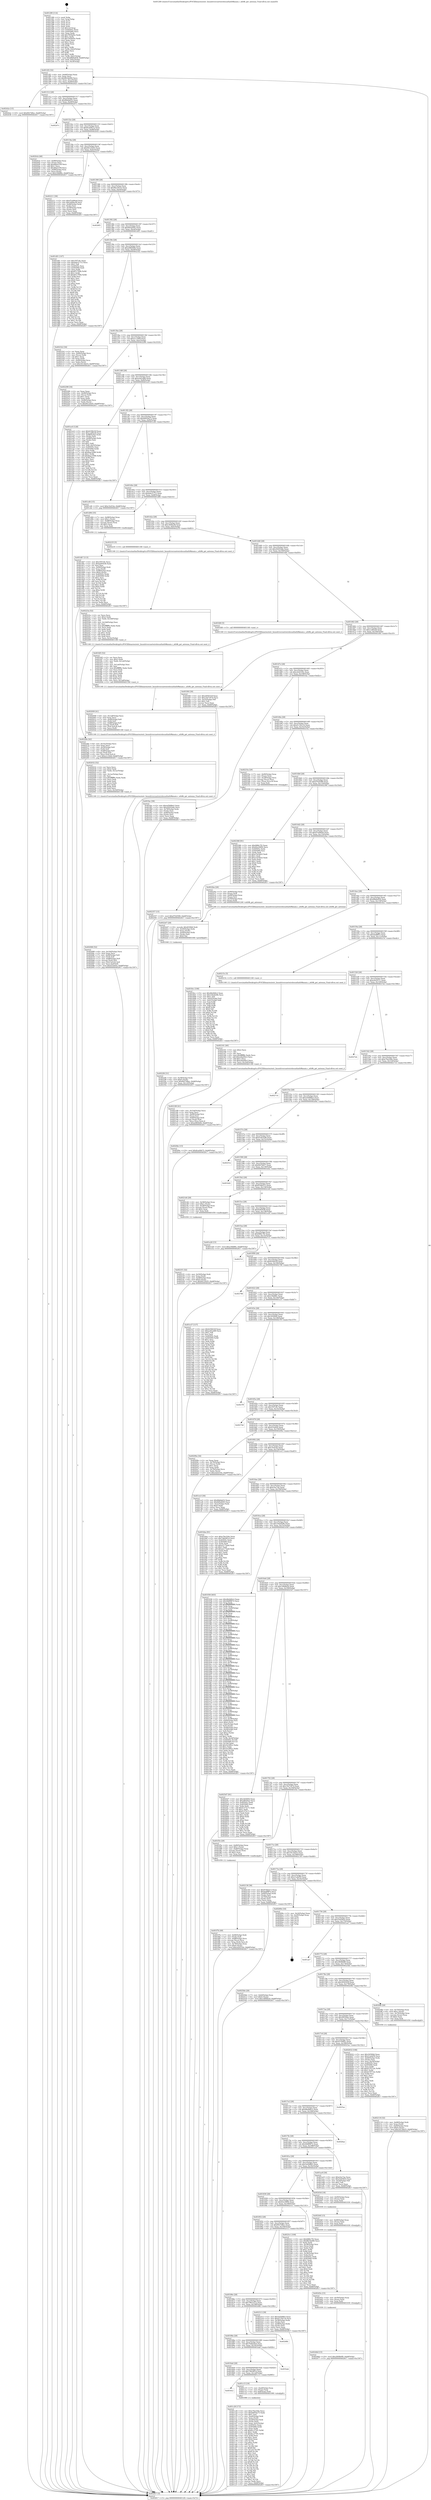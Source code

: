 digraph "0x401280" {
  label = "0x401280 (/mnt/c/Users/mathe/Desktop/tcc/POCII/binaries/extr_linuxdriversnetwirelessathath9kmain.c_ath9k_get_antenna_Final-ollvm.out::main(0))"
  labelloc = "t"
  node[shape=record]

  Entry [label="",width=0.3,height=0.3,shape=circle,fillcolor=black,style=filled]
  "0x4012f2" [label="{
     0x4012f2 [32]\l
     | [instrs]\l
     &nbsp;&nbsp;0x4012f2 \<+6\>: mov -0xb8(%rbp),%eax\l
     &nbsp;&nbsp;0x4012f8 \<+2\>: mov %eax,%ecx\l
     &nbsp;&nbsp;0x4012fa \<+6\>: sub $0x86c9a060,%ecx\l
     &nbsp;&nbsp;0x401300 \<+6\>: mov %eax,-0xcc(%rbp)\l
     &nbsp;&nbsp;0x401306 \<+6\>: mov %ecx,-0xd0(%rbp)\l
     &nbsp;&nbsp;0x40130c \<+6\>: je 000000000040242e \<main+0x11ae\>\l
  }"]
  "0x40242e" [label="{
     0x40242e [15]\l
     | [instrs]\l
     &nbsp;&nbsp;0x40242e \<+10\>: movl $0x6927d6ec,-0xb8(%rbp)\l
     &nbsp;&nbsp;0x402438 \<+5\>: jmp 0000000000402817 \<main+0x1597\>\l
  }"]
  "0x401312" [label="{
     0x401312 [28]\l
     | [instrs]\l
     &nbsp;&nbsp;0x401312 \<+5\>: jmp 0000000000401317 \<main+0x97\>\l
     &nbsp;&nbsp;0x401317 \<+6\>: mov -0xcc(%rbp),%eax\l
     &nbsp;&nbsp;0x40131d \<+5\>: sub $0x8bbfab52,%eax\l
     &nbsp;&nbsp;0x401322 \<+6\>: mov %eax,-0xd4(%rbp)\l
     &nbsp;&nbsp;0x401328 \<+6\>: je 000000000040247c \<main+0x11fc\>\l
  }"]
  Exit [label="",width=0.3,height=0.3,shape=circle,fillcolor=black,style=filled,peripheries=2]
  "0x40247c" [label="{
     0x40247c\l
  }", style=dashed]
  "0x40132e" [label="{
     0x40132e [28]\l
     | [instrs]\l
     &nbsp;&nbsp;0x40132e \<+5\>: jmp 0000000000401333 \<main+0xb3\>\l
     &nbsp;&nbsp;0x401333 \<+6\>: mov -0xcc(%rbp),%eax\l
     &nbsp;&nbsp;0x401339 \<+5\>: sub $0x8ca04b72,%eax\l
     &nbsp;&nbsp;0x40133e \<+6\>: mov %eax,-0xd8(%rbp)\l
     &nbsp;&nbsp;0x401344 \<+6\>: je 00000000004020cb \<main+0xe4b\>\l
  }"]
  "0x40246d" [label="{
     0x40246d [15]\l
     | [instrs]\l
     &nbsp;&nbsp;0x40246d \<+10\>: movl $0x2809b0f0,-0xb8(%rbp)\l
     &nbsp;&nbsp;0x402477 \<+5\>: jmp 0000000000402817 \<main+0x1597\>\l
  }"]
  "0x4020cb" [label="{
     0x4020cb [48]\l
     | [instrs]\l
     &nbsp;&nbsp;0x4020cb \<+7\>: mov -0x88(%rbp),%rax\l
     &nbsp;&nbsp;0x4020d2 \<+2\>: mov (%rax),%ecx\l
     &nbsp;&nbsp;0x4020d4 \<+6\>: add $0xd6eb1f39,%ecx\l
     &nbsp;&nbsp;0x4020da \<+3\>: add $0x1,%ecx\l
     &nbsp;&nbsp;0x4020dd \<+6\>: sub $0xd6eb1f39,%ecx\l
     &nbsp;&nbsp;0x4020e3 \<+7\>: mov -0x88(%rbp),%rax\l
     &nbsp;&nbsp;0x4020ea \<+2\>: mov %ecx,(%rax)\l
     &nbsp;&nbsp;0x4020ec \<+10\>: movl $0x238d86c,-0xb8(%rbp)\l
     &nbsp;&nbsp;0x4020f6 \<+5\>: jmp 0000000000402817 \<main+0x1597\>\l
  }"]
  "0x40134a" [label="{
     0x40134a [28]\l
     | [instrs]\l
     &nbsp;&nbsp;0x40134a \<+5\>: jmp 000000000040134f \<main+0xcf\>\l
     &nbsp;&nbsp;0x40134f \<+6\>: mov -0xcc(%rbp),%eax\l
     &nbsp;&nbsp;0x401355 \<+5\>: sub $0x941242f3,%eax\l
     &nbsp;&nbsp;0x40135a \<+6\>: mov %eax,-0xdc(%rbp)\l
     &nbsp;&nbsp;0x401360 \<+6\>: je 0000000000402211 \<main+0xf91\>\l
  }"]
  "0x40245e" [label="{
     0x40245e [15]\l
     | [instrs]\l
     &nbsp;&nbsp;0x40245e \<+4\>: mov -0x50(%rbp),%rax\l
     &nbsp;&nbsp;0x402462 \<+3\>: mov (%rax),%rax\l
     &nbsp;&nbsp;0x402465 \<+3\>: mov %rax,%rdi\l
     &nbsp;&nbsp;0x402468 \<+5\>: call 0000000000401030 \<free@plt\>\l
     | [calls]\l
     &nbsp;&nbsp;0x401030 \{1\} (unknown)\l
  }"]
  "0x402211" [label="{
     0x402211 [36]\l
     | [instrs]\l
     &nbsp;&nbsp;0x402211 \<+5\>: mov $0xd7e090a9,%eax\l
     &nbsp;&nbsp;0x402216 \<+5\>: mov $0xc40f4a38,%ecx\l
     &nbsp;&nbsp;0x40221b \<+4\>: mov -0x48(%rbp),%rdx\l
     &nbsp;&nbsp;0x40221f \<+2\>: mov (%rdx),%esi\l
     &nbsp;&nbsp;0x402221 \<+4\>: mov -0x58(%rbp),%rdx\l
     &nbsp;&nbsp;0x402225 \<+2\>: cmp (%rdx),%esi\l
     &nbsp;&nbsp;0x402227 \<+3\>: cmovl %ecx,%eax\l
     &nbsp;&nbsp;0x40222a \<+6\>: mov %eax,-0xb8(%rbp)\l
     &nbsp;&nbsp;0x402230 \<+5\>: jmp 0000000000402817 \<main+0x1597\>\l
  }"]
  "0x401366" [label="{
     0x401366 [28]\l
     | [instrs]\l
     &nbsp;&nbsp;0x401366 \<+5\>: jmp 000000000040136b \<main+0xeb\>\l
     &nbsp;&nbsp;0x40136b \<+6\>: mov -0xcc(%rbp),%eax\l
     &nbsp;&nbsp;0x401371 \<+5\>: sub $0x9be34e53,%eax\l
     &nbsp;&nbsp;0x401376 \<+6\>: mov %eax,-0xe0(%rbp)\l
     &nbsp;&nbsp;0x40137c \<+6\>: je 00000000004026f3 \<main+0x1473\>\l
  }"]
  "0x40244f" [label="{
     0x40244f [15]\l
     | [instrs]\l
     &nbsp;&nbsp;0x40244f \<+4\>: mov -0x68(%rbp),%rax\l
     &nbsp;&nbsp;0x402453 \<+3\>: mov (%rax),%rax\l
     &nbsp;&nbsp;0x402456 \<+3\>: mov %rax,%rdi\l
     &nbsp;&nbsp;0x402459 \<+5\>: call 0000000000401030 \<free@plt\>\l
     | [calls]\l
     &nbsp;&nbsp;0x401030 \{1\} (unknown)\l
  }"]
  "0x4026f3" [label="{
     0x4026f3\l
  }", style=dashed]
  "0x401382" [label="{
     0x401382 [28]\l
     | [instrs]\l
     &nbsp;&nbsp;0x401382 \<+5\>: jmp 0000000000401387 \<main+0x107\>\l
     &nbsp;&nbsp;0x401387 \<+6\>: mov -0xcc(%rbp),%eax\l
     &nbsp;&nbsp;0x40138d \<+5\>: sub $0x9d5af265,%eax\l
     &nbsp;&nbsp;0x401392 \<+6\>: mov %eax,-0xe4(%rbp)\l
     &nbsp;&nbsp;0x401398 \<+6\>: je 0000000000401d01 \<main+0xa81\>\l
  }"]
  "0x402357" [label="{
     0x402357 [15]\l
     | [instrs]\l
     &nbsp;&nbsp;0x402357 \<+10\>: movl $0xd702f399,-0xb8(%rbp)\l
     &nbsp;&nbsp;0x402361 \<+5\>: jmp 0000000000402817 \<main+0x1597\>\l
  }"]
  "0x401d01" [label="{
     0x401d01 [147]\l
     | [instrs]\l
     &nbsp;&nbsp;0x401d01 \<+5\>: mov $0x35f7c9c,%eax\l
     &nbsp;&nbsp;0x401d06 \<+5\>: mov $0xbde51715,%ecx\l
     &nbsp;&nbsp;0x401d0b \<+2\>: mov $0x1,%dl\l
     &nbsp;&nbsp;0x401d0d \<+7\>: mov 0x40505c,%esi\l
     &nbsp;&nbsp;0x401d14 \<+7\>: mov 0x405060,%edi\l
     &nbsp;&nbsp;0x401d1b \<+3\>: mov %esi,%r8d\l
     &nbsp;&nbsp;0x401d1e \<+7\>: sub $0xfd7c760b,%r8d\l
     &nbsp;&nbsp;0x401d25 \<+4\>: sub $0x1,%r8d\l
     &nbsp;&nbsp;0x401d29 \<+7\>: add $0xfd7c760b,%r8d\l
     &nbsp;&nbsp;0x401d30 \<+4\>: imul %r8d,%esi\l
     &nbsp;&nbsp;0x401d34 \<+3\>: and $0x1,%esi\l
     &nbsp;&nbsp;0x401d37 \<+3\>: cmp $0x0,%esi\l
     &nbsp;&nbsp;0x401d3a \<+4\>: sete %r9b\l
     &nbsp;&nbsp;0x401d3e \<+3\>: cmp $0xa,%edi\l
     &nbsp;&nbsp;0x401d41 \<+4\>: setl %r10b\l
     &nbsp;&nbsp;0x401d45 \<+3\>: mov %r9b,%r11b\l
     &nbsp;&nbsp;0x401d48 \<+4\>: xor $0xff,%r11b\l
     &nbsp;&nbsp;0x401d4c \<+3\>: mov %r10b,%bl\l
     &nbsp;&nbsp;0x401d4f \<+3\>: xor $0xff,%bl\l
     &nbsp;&nbsp;0x401d52 \<+3\>: xor $0x1,%dl\l
     &nbsp;&nbsp;0x401d55 \<+3\>: mov %r11b,%r14b\l
     &nbsp;&nbsp;0x401d58 \<+4\>: and $0xff,%r14b\l
     &nbsp;&nbsp;0x401d5c \<+3\>: and %dl,%r9b\l
     &nbsp;&nbsp;0x401d5f \<+3\>: mov %bl,%r15b\l
     &nbsp;&nbsp;0x401d62 \<+4\>: and $0xff,%r15b\l
     &nbsp;&nbsp;0x401d66 \<+3\>: and %dl,%r10b\l
     &nbsp;&nbsp;0x401d69 \<+3\>: or %r9b,%r14b\l
     &nbsp;&nbsp;0x401d6c \<+3\>: or %r10b,%r15b\l
     &nbsp;&nbsp;0x401d6f \<+3\>: xor %r15b,%r14b\l
     &nbsp;&nbsp;0x401d72 \<+3\>: or %bl,%r11b\l
     &nbsp;&nbsp;0x401d75 \<+4\>: xor $0xff,%r11b\l
     &nbsp;&nbsp;0x401d79 \<+3\>: or $0x1,%dl\l
     &nbsp;&nbsp;0x401d7c \<+3\>: and %dl,%r11b\l
     &nbsp;&nbsp;0x401d7f \<+3\>: or %r11b,%r14b\l
     &nbsp;&nbsp;0x401d82 \<+4\>: test $0x1,%r14b\l
     &nbsp;&nbsp;0x401d86 \<+3\>: cmovne %ecx,%eax\l
     &nbsp;&nbsp;0x401d89 \<+6\>: mov %eax,-0xb8(%rbp)\l
     &nbsp;&nbsp;0x401d8f \<+5\>: jmp 0000000000402817 \<main+0x1597\>\l
  }"]
  "0x40139e" [label="{
     0x40139e [28]\l
     | [instrs]\l
     &nbsp;&nbsp;0x40139e \<+5\>: jmp 00000000004013a3 \<main+0x123\>\l
     &nbsp;&nbsp;0x4013a3 \<+6\>: mov -0xcc(%rbp),%eax\l
     &nbsp;&nbsp;0x4013a9 \<+5\>: sub $0xa08f2b84,%eax\l
     &nbsp;&nbsp;0x4013ae \<+6\>: mov %eax,-0xe8(%rbp)\l
     &nbsp;&nbsp;0x4013b4 \<+6\>: je 00000000004021b2 \<main+0xf32\>\l
  }"]
  "0x4022f4" [label="{
     0x4022f4 [31]\l
     | [instrs]\l
     &nbsp;&nbsp;0x4022f4 \<+4\>: mov -0x38(%rbp),%rdx\l
     &nbsp;&nbsp;0x4022f8 \<+6\>: movl $0x0,(%rdx)\l
     &nbsp;&nbsp;0x4022fe \<+10\>: movl $0x6927d6ec,-0xb8(%rbp)\l
     &nbsp;&nbsp;0x402308 \<+6\>: mov %eax,-0x1c0(%rbp)\l
     &nbsp;&nbsp;0x40230e \<+5\>: jmp 0000000000402817 \<main+0x1597\>\l
  }"]
  "0x4021b2" [label="{
     0x4021b2 [34]\l
     | [instrs]\l
     &nbsp;&nbsp;0x4021b2 \<+2\>: xor %eax,%eax\l
     &nbsp;&nbsp;0x4021b4 \<+4\>: mov -0x60(%rbp),%rcx\l
     &nbsp;&nbsp;0x4021b8 \<+2\>: mov (%rcx),%edx\l
     &nbsp;&nbsp;0x4021ba \<+3\>: sub $0x1,%eax\l
     &nbsp;&nbsp;0x4021bd \<+2\>: sub %eax,%edx\l
     &nbsp;&nbsp;0x4021bf \<+4\>: mov -0x60(%rbp),%rcx\l
     &nbsp;&nbsp;0x4021c3 \<+2\>: mov %edx,(%rcx)\l
     &nbsp;&nbsp;0x4021c5 \<+10\>: movl $0x1813da53,-0xb8(%rbp)\l
     &nbsp;&nbsp;0x4021cf \<+5\>: jmp 0000000000402817 \<main+0x1597\>\l
  }"]
  "0x4013ba" [label="{
     0x4013ba [28]\l
     | [instrs]\l
     &nbsp;&nbsp;0x4013ba \<+5\>: jmp 00000000004013bf \<main+0x13f\>\l
     &nbsp;&nbsp;0x4013bf \<+6\>: mov -0xcc(%rbp),%eax\l
     &nbsp;&nbsp;0x4013c5 \<+5\>: sub $0xa1c1bfef,%eax\l
     &nbsp;&nbsp;0x4013ca \<+6\>: mov %eax,-0xec(%rbp)\l
     &nbsp;&nbsp;0x4013d0 \<+6\>: je 0000000000402298 \<main+0x1018\>\l
  }"]
  "0x4022d7" [label="{
     0x4022d7 [29]\l
     | [instrs]\l
     &nbsp;&nbsp;0x4022d7 \<+10\>: movabs $0x4030b6,%rdi\l
     &nbsp;&nbsp;0x4022e1 \<+4\>: mov -0x40(%rbp),%rdx\l
     &nbsp;&nbsp;0x4022e5 \<+2\>: mov %eax,(%rdx)\l
     &nbsp;&nbsp;0x4022e7 \<+4\>: mov -0x40(%rbp),%rdx\l
     &nbsp;&nbsp;0x4022eb \<+2\>: mov (%rdx),%esi\l
     &nbsp;&nbsp;0x4022ed \<+2\>: mov $0x0,%al\l
     &nbsp;&nbsp;0x4022ef \<+5\>: call 0000000000401040 \<printf@plt\>\l
     | [calls]\l
     &nbsp;&nbsp;0x401040 \{1\} (unknown)\l
  }"]
  "0x402298" [label="{
     0x402298 [34]\l
     | [instrs]\l
     &nbsp;&nbsp;0x402298 \<+2\>: xor %eax,%eax\l
     &nbsp;&nbsp;0x40229a \<+4\>: mov -0x48(%rbp),%rcx\l
     &nbsp;&nbsp;0x40229e \<+2\>: mov (%rcx),%edx\l
     &nbsp;&nbsp;0x4022a0 \<+3\>: sub $0x1,%eax\l
     &nbsp;&nbsp;0x4022a3 \<+2\>: sub %eax,%edx\l
     &nbsp;&nbsp;0x4022a5 \<+4\>: mov -0x48(%rbp),%rcx\l
     &nbsp;&nbsp;0x4022a9 \<+2\>: mov %edx,(%rcx)\l
     &nbsp;&nbsp;0x4022ab \<+10\>: movl $0x941242f3,-0xb8(%rbp)\l
     &nbsp;&nbsp;0x4022b5 \<+5\>: jmp 0000000000402817 \<main+0x1597\>\l
  }"]
  "0x4013d6" [label="{
     0x4013d6 [28]\l
     | [instrs]\l
     &nbsp;&nbsp;0x4013d6 \<+5\>: jmp 00000000004013db \<main+0x15b\>\l
     &nbsp;&nbsp;0x4013db \<+6\>: mov -0xcc(%rbp),%eax\l
     &nbsp;&nbsp;0x4013e1 \<+5\>: sub $0xac62cd49,%eax\l
     &nbsp;&nbsp;0x4013e6 \<+6\>: mov %eax,-0xf0(%rbp)\l
     &nbsp;&nbsp;0x4013ec \<+6\>: je 0000000000401ec0 \<main+0xc40\>\l
  }"]
  "0x40226e" [label="{
     0x40226e [42]\l
     | [instrs]\l
     &nbsp;&nbsp;0x40226e \<+6\>: mov -0x1bc(%rbp),%ecx\l
     &nbsp;&nbsp;0x402274 \<+3\>: imul %eax,%ecx\l
     &nbsp;&nbsp;0x402277 \<+4\>: mov -0x50(%rbp),%r8\l
     &nbsp;&nbsp;0x40227b \<+3\>: mov (%r8),%r8\l
     &nbsp;&nbsp;0x40227e \<+4\>: mov -0x48(%rbp),%r9\l
     &nbsp;&nbsp;0x402282 \<+3\>: movslq (%r9),%r9\l
     &nbsp;&nbsp;0x402285 \<+4\>: mov %ecx,(%r8,%r9,4)\l
     &nbsp;&nbsp;0x402289 \<+10\>: movl $0xa1c1bfef,-0xb8(%rbp)\l
     &nbsp;&nbsp;0x402293 \<+5\>: jmp 0000000000402817 \<main+0x1597\>\l
  }"]
  "0x401ec0" [label="{
     0x401ec0 [128]\l
     | [instrs]\l
     &nbsp;&nbsp;0x401ec0 \<+5\>: mov $0xfe50b32f,%eax\l
     &nbsp;&nbsp;0x401ec5 \<+5\>: mov $0xccaf62e8,%ecx\l
     &nbsp;&nbsp;0x401eca \<+7\>: mov -0x88(%rbp),%rdx\l
     &nbsp;&nbsp;0x401ed1 \<+2\>: mov (%rdx),%esi\l
     &nbsp;&nbsp;0x401ed3 \<+7\>: mov -0x98(%rbp),%rdx\l
     &nbsp;&nbsp;0x401eda \<+2\>: cmp (%rdx),%esi\l
     &nbsp;&nbsp;0x401edc \<+4\>: setl %dil\l
     &nbsp;&nbsp;0x401ee0 \<+4\>: and $0x1,%dil\l
     &nbsp;&nbsp;0x401ee4 \<+4\>: mov %dil,-0x25(%rbp)\l
     &nbsp;&nbsp;0x401ee8 \<+7\>: mov 0x40505c,%esi\l
     &nbsp;&nbsp;0x401eef \<+8\>: mov 0x405060,%r8d\l
     &nbsp;&nbsp;0x401ef7 \<+3\>: mov %esi,%r9d\l
     &nbsp;&nbsp;0x401efa \<+7\>: sub $0x8aac2096,%r9d\l
     &nbsp;&nbsp;0x401f01 \<+4\>: sub $0x1,%r9d\l
     &nbsp;&nbsp;0x401f05 \<+7\>: add $0x8aac2096,%r9d\l
     &nbsp;&nbsp;0x401f0c \<+4\>: imul %r9d,%esi\l
     &nbsp;&nbsp;0x401f10 \<+3\>: and $0x1,%esi\l
     &nbsp;&nbsp;0x401f13 \<+3\>: cmp $0x0,%esi\l
     &nbsp;&nbsp;0x401f16 \<+4\>: sete %dil\l
     &nbsp;&nbsp;0x401f1a \<+4\>: cmp $0xa,%r8d\l
     &nbsp;&nbsp;0x401f1e \<+4\>: setl %r10b\l
     &nbsp;&nbsp;0x401f22 \<+3\>: mov %dil,%r11b\l
     &nbsp;&nbsp;0x401f25 \<+3\>: and %r10b,%r11b\l
     &nbsp;&nbsp;0x401f28 \<+3\>: xor %r10b,%dil\l
     &nbsp;&nbsp;0x401f2b \<+3\>: or %dil,%r11b\l
     &nbsp;&nbsp;0x401f2e \<+4\>: test $0x1,%r11b\l
     &nbsp;&nbsp;0x401f32 \<+3\>: cmovne %ecx,%eax\l
     &nbsp;&nbsp;0x401f35 \<+6\>: mov %eax,-0xb8(%rbp)\l
     &nbsp;&nbsp;0x401f3b \<+5\>: jmp 0000000000402817 \<main+0x1597\>\l
  }"]
  "0x4013f2" [label="{
     0x4013f2 [28]\l
     | [instrs]\l
     &nbsp;&nbsp;0x4013f2 \<+5\>: jmp 00000000004013f7 \<main+0x177\>\l
     &nbsp;&nbsp;0x4013f7 \<+6\>: mov -0xcc(%rbp),%eax\l
     &nbsp;&nbsp;0x4013fd \<+5\>: sub $0xb6954a75,%eax\l
     &nbsp;&nbsp;0x401402 \<+6\>: mov %eax,-0xf4(%rbp)\l
     &nbsp;&nbsp;0x401408 \<+6\>: je 0000000000401cd4 \<main+0xa54\>\l
  }"]
  "0x40223a" [label="{
     0x40223a [52]\l
     | [instrs]\l
     &nbsp;&nbsp;0x40223a \<+2\>: xor %ecx,%ecx\l
     &nbsp;&nbsp;0x40223c \<+5\>: mov $0x2,%edx\l
     &nbsp;&nbsp;0x402241 \<+6\>: mov %edx,-0x1b8(%rbp)\l
     &nbsp;&nbsp;0x402247 \<+1\>: cltd\l
     &nbsp;&nbsp;0x402248 \<+6\>: mov -0x1b8(%rbp),%esi\l
     &nbsp;&nbsp;0x40224e \<+2\>: idiv %esi\l
     &nbsp;&nbsp;0x402250 \<+6\>: imul $0xfffffffe,%edx,%edx\l
     &nbsp;&nbsp;0x402256 \<+2\>: mov %ecx,%edi\l
     &nbsp;&nbsp;0x402258 \<+2\>: sub %edx,%edi\l
     &nbsp;&nbsp;0x40225a \<+2\>: mov %ecx,%edx\l
     &nbsp;&nbsp;0x40225c \<+3\>: sub $0x1,%edx\l
     &nbsp;&nbsp;0x40225f \<+2\>: add %edx,%edi\l
     &nbsp;&nbsp;0x402261 \<+2\>: sub %edi,%ecx\l
     &nbsp;&nbsp;0x402263 \<+6\>: mov %ecx,-0x1bc(%rbp)\l
     &nbsp;&nbsp;0x402269 \<+5\>: call 0000000000401160 \<next_i\>\l
     | [calls]\l
     &nbsp;&nbsp;0x401160 \{1\} (/mnt/c/Users/mathe/Desktop/tcc/POCII/binaries/extr_linuxdriversnetwirelessathath9kmain.c_ath9k_get_antenna_Final-ollvm.out::next_i)\l
  }"]
  "0x401cd4" [label="{
     0x401cd4 [15]\l
     | [instrs]\l
     &nbsp;&nbsp;0x401cd4 \<+10\>: movl $0xc5e41be,-0xb8(%rbp)\l
     &nbsp;&nbsp;0x401cde \<+5\>: jmp 0000000000402817 \<main+0x1597\>\l
  }"]
  "0x40140e" [label="{
     0x40140e [28]\l
     | [instrs]\l
     &nbsp;&nbsp;0x40140e \<+5\>: jmp 0000000000401413 \<main+0x193\>\l
     &nbsp;&nbsp;0x401413 \<+6\>: mov -0xcc(%rbp),%eax\l
     &nbsp;&nbsp;0x401419 \<+5\>: sub $0xbde51715,%eax\l
     &nbsp;&nbsp;0x40141e \<+6\>: mov %eax,-0xf8(%rbp)\l
     &nbsp;&nbsp;0x401424 \<+6\>: je 0000000000401d94 \<main+0xb14\>\l
  }"]
  "0x4021f1" [label="{
     0x4021f1 [32]\l
     | [instrs]\l
     &nbsp;&nbsp;0x4021f1 \<+4\>: mov -0x50(%rbp),%rdi\l
     &nbsp;&nbsp;0x4021f5 \<+3\>: mov %rax,(%rdi)\l
     &nbsp;&nbsp;0x4021f8 \<+4\>: mov -0x48(%rbp),%rax\l
     &nbsp;&nbsp;0x4021fc \<+6\>: movl $0x0,(%rax)\l
     &nbsp;&nbsp;0x402202 \<+10\>: movl $0x941242f3,-0xb8(%rbp)\l
     &nbsp;&nbsp;0x40220c \<+5\>: jmp 0000000000402817 \<main+0x1597\>\l
  }"]
  "0x401d94" [label="{
     0x401d94 [35]\l
     | [instrs]\l
     &nbsp;&nbsp;0x401d94 \<+7\>: mov -0x98(%rbp),%rax\l
     &nbsp;&nbsp;0x401d9b \<+6\>: movl $0x1,(%rax)\l
     &nbsp;&nbsp;0x401da1 \<+7\>: mov -0x98(%rbp),%rax\l
     &nbsp;&nbsp;0x401da8 \<+3\>: movslq (%rax),%rax\l
     &nbsp;&nbsp;0x401dab \<+4\>: shl $0x3,%rax\l
     &nbsp;&nbsp;0x401daf \<+3\>: mov %rax,%rdi\l
     &nbsp;&nbsp;0x401db2 \<+5\>: call 0000000000401050 \<malloc@plt\>\l
     | [calls]\l
     &nbsp;&nbsp;0x401050 \{1\} (unknown)\l
  }"]
  "0x40142a" [label="{
     0x40142a [28]\l
     | [instrs]\l
     &nbsp;&nbsp;0x40142a \<+5\>: jmp 000000000040142f \<main+0x1af\>\l
     &nbsp;&nbsp;0x40142f \<+6\>: mov -0xcc(%rbp),%eax\l
     &nbsp;&nbsp;0x401435 \<+5\>: sub $0xc40f4a38,%eax\l
     &nbsp;&nbsp;0x40143a \<+6\>: mov %eax,-0xfc(%rbp)\l
     &nbsp;&nbsp;0x401440 \<+6\>: je 0000000000402235 \<main+0xfb5\>\l
  }"]
  "0x402189" [label="{
     0x402189 [41]\l
     | [instrs]\l
     &nbsp;&nbsp;0x402189 \<+6\>: mov -0x1b4(%rbp),%ecx\l
     &nbsp;&nbsp;0x40218f \<+3\>: imul %eax,%ecx\l
     &nbsp;&nbsp;0x402192 \<+4\>: mov -0x68(%rbp),%rsi\l
     &nbsp;&nbsp;0x402196 \<+3\>: mov (%rsi),%rsi\l
     &nbsp;&nbsp;0x402199 \<+4\>: mov -0x60(%rbp),%rdi\l
     &nbsp;&nbsp;0x40219d \<+3\>: movslq (%rdi),%rdi\l
     &nbsp;&nbsp;0x4021a0 \<+3\>: mov %ecx,(%rsi,%rdi,4)\l
     &nbsp;&nbsp;0x4021a3 \<+10\>: movl $0xa08f2b84,-0xb8(%rbp)\l
     &nbsp;&nbsp;0x4021ad \<+5\>: jmp 0000000000402817 \<main+0x1597\>\l
  }"]
  "0x402235" [label="{
     0x402235 [5]\l
     | [instrs]\l
     &nbsp;&nbsp;0x402235 \<+5\>: call 0000000000401160 \<next_i\>\l
     | [calls]\l
     &nbsp;&nbsp;0x401160 \{1\} (/mnt/c/Users/mathe/Desktop/tcc/POCII/binaries/extr_linuxdriversnetwirelessathath9kmain.c_ath9k_get_antenna_Final-ollvm.out::next_i)\l
  }"]
  "0x401446" [label="{
     0x401446 [28]\l
     | [instrs]\l
     &nbsp;&nbsp;0x401446 \<+5\>: jmp 000000000040144b \<main+0x1cb\>\l
     &nbsp;&nbsp;0x40144b \<+6\>: mov -0xcc(%rbp),%eax\l
     &nbsp;&nbsp;0x401451 \<+5\>: sub $0xc8291bde,%eax\l
     &nbsp;&nbsp;0x401456 \<+6\>: mov %eax,-0x100(%rbp)\l
     &nbsp;&nbsp;0x40145c \<+6\>: je 0000000000401fd0 \<main+0xd50\>\l
  }"]
  "0x402161" [label="{
     0x402161 [40]\l
     | [instrs]\l
     &nbsp;&nbsp;0x402161 \<+5\>: mov $0x2,%ecx\l
     &nbsp;&nbsp;0x402166 \<+1\>: cltd\l
     &nbsp;&nbsp;0x402167 \<+2\>: idiv %ecx\l
     &nbsp;&nbsp;0x402169 \<+6\>: imul $0xfffffffe,%edx,%ecx\l
     &nbsp;&nbsp;0x40216f \<+6\>: add $0xe2ba00e3,%ecx\l
     &nbsp;&nbsp;0x402175 \<+3\>: add $0x1,%ecx\l
     &nbsp;&nbsp;0x402178 \<+6\>: sub $0xe2ba00e3,%ecx\l
     &nbsp;&nbsp;0x40217e \<+6\>: mov %ecx,-0x1b4(%rbp)\l
     &nbsp;&nbsp;0x402184 \<+5\>: call 0000000000401160 \<next_i\>\l
     | [calls]\l
     &nbsp;&nbsp;0x401160 \{1\} (/mnt/c/Users/mathe/Desktop/tcc/POCII/binaries/extr_linuxdriversnetwirelessathath9kmain.c_ath9k_get_antenna_Final-ollvm.out::next_i)\l
  }"]
  "0x401fd0" [label="{
     0x401fd0 [5]\l
     | [instrs]\l
     &nbsp;&nbsp;0x401fd0 \<+5\>: call 0000000000401160 \<next_i\>\l
     | [calls]\l
     &nbsp;&nbsp;0x401160 \{1\} (/mnt/c/Users/mathe/Desktop/tcc/POCII/binaries/extr_linuxdriversnetwirelessathath9kmain.c_ath9k_get_antenna_Final-ollvm.out::next_i)\l
  }"]
  "0x401462" [label="{
     0x401462 [28]\l
     | [instrs]\l
     &nbsp;&nbsp;0x401462 \<+5\>: jmp 0000000000401467 \<main+0x1e7\>\l
     &nbsp;&nbsp;0x401467 \<+6\>: mov -0xcc(%rbp),%eax\l
     &nbsp;&nbsp;0x40146d \<+5\>: sub $0xccaf62e8,%eax\l
     &nbsp;&nbsp;0x401472 \<+6\>: mov %eax,-0x104(%rbp)\l
     &nbsp;&nbsp;0x401478 \<+6\>: je 0000000000401f40 \<main+0xcc0\>\l
  }"]
  "0x402118" [label="{
     0x402118 [32]\l
     | [instrs]\l
     &nbsp;&nbsp;0x402118 \<+4\>: mov -0x68(%rbp),%rdi\l
     &nbsp;&nbsp;0x40211c \<+3\>: mov %rax,(%rdi)\l
     &nbsp;&nbsp;0x40211f \<+4\>: mov -0x60(%rbp),%rax\l
     &nbsp;&nbsp;0x402123 \<+6\>: movl $0x0,(%rax)\l
     &nbsp;&nbsp;0x402129 \<+10\>: movl $0x1813da53,-0xb8(%rbp)\l
     &nbsp;&nbsp;0x402133 \<+5\>: jmp 0000000000402817 \<main+0x1597\>\l
  }"]
  "0x401f40" [label="{
     0x401f40 [30]\l
     | [instrs]\l
     &nbsp;&nbsp;0x401f40 \<+5\>: mov $0x29591b3f,%eax\l
     &nbsp;&nbsp;0x401f45 \<+5\>: mov $0x15b7347d,%ecx\l
     &nbsp;&nbsp;0x401f4a \<+3\>: mov -0x25(%rbp),%dl\l
     &nbsp;&nbsp;0x401f4d \<+3\>: test $0x1,%dl\l
     &nbsp;&nbsp;0x401f50 \<+3\>: cmovne %ecx,%eax\l
     &nbsp;&nbsp;0x401f53 \<+6\>: mov %eax,-0xb8(%rbp)\l
     &nbsp;&nbsp;0x401f59 \<+5\>: jmp 0000000000402817 \<main+0x1597\>\l
  }"]
  "0x40147e" [label="{
     0x40147e [28]\l
     | [instrs]\l
     &nbsp;&nbsp;0x40147e \<+5\>: jmp 0000000000401483 \<main+0x203\>\l
     &nbsp;&nbsp;0x401483 \<+6\>: mov -0xcc(%rbp),%eax\l
     &nbsp;&nbsp;0x401489 \<+5\>: sub $0xcd24316c,%eax\l
     &nbsp;&nbsp;0x40148e \<+6\>: mov %eax,-0x108(%rbp)\l
     &nbsp;&nbsp;0x401494 \<+6\>: je 0000000000401fac \<main+0xd2c\>\l
  }"]
  "0x402066" [label="{
     0x402066 [52]\l
     | [instrs]\l
     &nbsp;&nbsp;0x402066 \<+6\>: mov -0x1b0(%rbp),%ecx\l
     &nbsp;&nbsp;0x40206c \<+3\>: imul %eax,%ecx\l
     &nbsp;&nbsp;0x40206f \<+7\>: mov -0x90(%rbp),%r8\l
     &nbsp;&nbsp;0x402076 \<+3\>: mov (%r8),%r8\l
     &nbsp;&nbsp;0x402079 \<+7\>: mov -0x88(%rbp),%r9\l
     &nbsp;&nbsp;0x402080 \<+3\>: movslq (%r9),%r9\l
     &nbsp;&nbsp;0x402083 \<+4\>: mov (%r8,%r9,8),%r8\l
     &nbsp;&nbsp;0x402087 \<+4\>: mov %ecx,0x4(%r8)\l
     &nbsp;&nbsp;0x40208b \<+10\>: movl $0x433e9cb,-0xb8(%rbp)\l
     &nbsp;&nbsp;0x402095 \<+5\>: jmp 0000000000402817 \<main+0x1597\>\l
  }"]
  "0x401fac" [label="{
     0x401fac [36]\l
     | [instrs]\l
     &nbsp;&nbsp;0x401fac \<+5\>: mov $0xed5688a5,%eax\l
     &nbsp;&nbsp;0x401fb1 \<+5\>: mov $0xc8291bde,%ecx\l
     &nbsp;&nbsp;0x401fb6 \<+4\>: mov -0x78(%rbp),%rdx\l
     &nbsp;&nbsp;0x401fba \<+2\>: mov (%rdx),%esi\l
     &nbsp;&nbsp;0x401fbc \<+4\>: mov -0x80(%rbp),%rdx\l
     &nbsp;&nbsp;0x401fc0 \<+2\>: cmp (%rdx),%esi\l
     &nbsp;&nbsp;0x401fc2 \<+3\>: cmovl %ecx,%eax\l
     &nbsp;&nbsp;0x401fc5 \<+6\>: mov %eax,-0xb8(%rbp)\l
     &nbsp;&nbsp;0x401fcb \<+5\>: jmp 0000000000402817 \<main+0x1597\>\l
  }"]
  "0x40149a" [label="{
     0x40149a [28]\l
     | [instrs]\l
     &nbsp;&nbsp;0x40149a \<+5\>: jmp 000000000040149f \<main+0x21f\>\l
     &nbsp;&nbsp;0x40149f \<+6\>: mov -0xcc(%rbp),%eax\l
     &nbsp;&nbsp;0x4014a5 \<+5\>: sub $0xd115b116,%eax\l
     &nbsp;&nbsp;0x4014aa \<+6\>: mov %eax,-0x10c(%rbp)\l
     &nbsp;&nbsp;0x4014b0 \<+6\>: je 000000000040233a \<main+0x10ba\>\l
  }"]
  "0x402032" [label="{
     0x402032 [52]\l
     | [instrs]\l
     &nbsp;&nbsp;0x402032 \<+2\>: xor %ecx,%ecx\l
     &nbsp;&nbsp;0x402034 \<+5\>: mov $0x2,%edx\l
     &nbsp;&nbsp;0x402039 \<+6\>: mov %edx,-0x1ac(%rbp)\l
     &nbsp;&nbsp;0x40203f \<+1\>: cltd\l
     &nbsp;&nbsp;0x402040 \<+6\>: mov -0x1ac(%rbp),%esi\l
     &nbsp;&nbsp;0x402046 \<+2\>: idiv %esi\l
     &nbsp;&nbsp;0x402048 \<+6\>: imul $0xfffffffe,%edx,%edx\l
     &nbsp;&nbsp;0x40204e \<+2\>: mov %ecx,%edi\l
     &nbsp;&nbsp;0x402050 \<+2\>: sub %edx,%edi\l
     &nbsp;&nbsp;0x402052 \<+2\>: mov %ecx,%edx\l
     &nbsp;&nbsp;0x402054 \<+3\>: sub $0x1,%edx\l
     &nbsp;&nbsp;0x402057 \<+2\>: add %edx,%edi\l
     &nbsp;&nbsp;0x402059 \<+2\>: sub %edi,%ecx\l
     &nbsp;&nbsp;0x40205b \<+6\>: mov %ecx,-0x1b0(%rbp)\l
     &nbsp;&nbsp;0x402061 \<+5\>: call 0000000000401160 \<next_i\>\l
     | [calls]\l
     &nbsp;&nbsp;0x401160 \{1\} (/mnt/c/Users/mathe/Desktop/tcc/POCII/binaries/extr_linuxdriversnetwirelessathath9kmain.c_ath9k_get_antenna_Final-ollvm.out::next_i)\l
  }"]
  "0x40233a" [label="{
     0x40233a [29]\l
     | [instrs]\l
     &nbsp;&nbsp;0x40233a \<+7\>: mov -0x90(%rbp),%rax\l
     &nbsp;&nbsp;0x402341 \<+3\>: mov (%rax),%rax\l
     &nbsp;&nbsp;0x402344 \<+4\>: mov -0x38(%rbp),%rcx\l
     &nbsp;&nbsp;0x402348 \<+3\>: movslq (%rcx),%rcx\l
     &nbsp;&nbsp;0x40234b \<+4\>: mov (%rax,%rcx,8),%rax\l
     &nbsp;&nbsp;0x40234f \<+3\>: mov %rax,%rdi\l
     &nbsp;&nbsp;0x402352 \<+5\>: call 0000000000401030 \<free@plt\>\l
     | [calls]\l
     &nbsp;&nbsp;0x401030 \{1\} (unknown)\l
  }"]
  "0x4014b6" [label="{
     0x4014b6 [28]\l
     | [instrs]\l
     &nbsp;&nbsp;0x4014b6 \<+5\>: jmp 00000000004014bb \<main+0x23b\>\l
     &nbsp;&nbsp;0x4014bb \<+6\>: mov -0xcc(%rbp),%eax\l
     &nbsp;&nbsp;0x4014c1 \<+5\>: sub $0xd702f399,%eax\l
     &nbsp;&nbsp;0x4014c6 \<+6\>: mov %eax,-0x110(%rbp)\l
     &nbsp;&nbsp;0x4014cc \<+6\>: je 0000000000402366 \<main+0x10e6\>\l
  }"]
  "0x402009" [label="{
     0x402009 [41]\l
     | [instrs]\l
     &nbsp;&nbsp;0x402009 \<+6\>: mov -0x1a8(%rbp),%ecx\l
     &nbsp;&nbsp;0x40200f \<+3\>: imul %eax,%ecx\l
     &nbsp;&nbsp;0x402012 \<+7\>: mov -0x90(%rbp),%r8\l
     &nbsp;&nbsp;0x402019 \<+3\>: mov (%r8),%r8\l
     &nbsp;&nbsp;0x40201c \<+7\>: mov -0x88(%rbp),%r9\l
     &nbsp;&nbsp;0x402023 \<+3\>: movslq (%r9),%r9\l
     &nbsp;&nbsp;0x402026 \<+4\>: mov (%r8,%r9,8),%r8\l
     &nbsp;&nbsp;0x40202a \<+3\>: mov %ecx,(%r8)\l
     &nbsp;&nbsp;0x40202d \<+5\>: call 0000000000401160 \<next_i\>\l
     | [calls]\l
     &nbsp;&nbsp;0x401160 \{1\} (/mnt/c/Users/mathe/Desktop/tcc/POCII/binaries/extr_linuxdriversnetwirelessathath9kmain.c_ath9k_get_antenna_Final-ollvm.out::next_i)\l
  }"]
  "0x402366" [label="{
     0x402366 [91]\l
     | [instrs]\l
     &nbsp;&nbsp;0x402366 \<+5\>: mov $0xfd86c7f2,%eax\l
     &nbsp;&nbsp;0x40236b \<+5\>: mov $0x62e30f04,%ecx\l
     &nbsp;&nbsp;0x402370 \<+7\>: mov 0x40505c,%edx\l
     &nbsp;&nbsp;0x402377 \<+7\>: mov 0x405060,%esi\l
     &nbsp;&nbsp;0x40237e \<+2\>: mov %edx,%edi\l
     &nbsp;&nbsp;0x402380 \<+6\>: sub $0xa7dc9eb3,%edi\l
     &nbsp;&nbsp;0x402386 \<+3\>: sub $0x1,%edi\l
     &nbsp;&nbsp;0x402389 \<+6\>: add $0xa7dc9eb3,%edi\l
     &nbsp;&nbsp;0x40238f \<+3\>: imul %edi,%edx\l
     &nbsp;&nbsp;0x402392 \<+3\>: and $0x1,%edx\l
     &nbsp;&nbsp;0x402395 \<+3\>: cmp $0x0,%edx\l
     &nbsp;&nbsp;0x402398 \<+4\>: sete %r8b\l
     &nbsp;&nbsp;0x40239c \<+3\>: cmp $0xa,%esi\l
     &nbsp;&nbsp;0x40239f \<+4\>: setl %r9b\l
     &nbsp;&nbsp;0x4023a3 \<+3\>: mov %r8b,%r10b\l
     &nbsp;&nbsp;0x4023a6 \<+3\>: and %r9b,%r10b\l
     &nbsp;&nbsp;0x4023a9 \<+3\>: xor %r9b,%r8b\l
     &nbsp;&nbsp;0x4023ac \<+3\>: or %r8b,%r10b\l
     &nbsp;&nbsp;0x4023af \<+4\>: test $0x1,%r10b\l
     &nbsp;&nbsp;0x4023b3 \<+3\>: cmovne %ecx,%eax\l
     &nbsp;&nbsp;0x4023b6 \<+6\>: mov %eax,-0xb8(%rbp)\l
     &nbsp;&nbsp;0x4023bc \<+5\>: jmp 0000000000402817 \<main+0x1597\>\l
  }"]
  "0x4014d2" [label="{
     0x4014d2 [28]\l
     | [instrs]\l
     &nbsp;&nbsp;0x4014d2 \<+5\>: jmp 00000000004014d7 \<main+0x257\>\l
     &nbsp;&nbsp;0x4014d7 \<+6\>: mov -0xcc(%rbp),%eax\l
     &nbsp;&nbsp;0x4014dd \<+5\>: sub $0xd7e090a9,%eax\l
     &nbsp;&nbsp;0x4014e2 \<+6\>: mov %eax,-0x114(%rbp)\l
     &nbsp;&nbsp;0x4014e8 \<+6\>: je 00000000004022ba \<main+0x103a\>\l
  }"]
  "0x401fd5" [label="{
     0x401fd5 [52]\l
     | [instrs]\l
     &nbsp;&nbsp;0x401fd5 \<+2\>: xor %ecx,%ecx\l
     &nbsp;&nbsp;0x401fd7 \<+5\>: mov $0x2,%edx\l
     &nbsp;&nbsp;0x401fdc \<+6\>: mov %edx,-0x1a4(%rbp)\l
     &nbsp;&nbsp;0x401fe2 \<+1\>: cltd\l
     &nbsp;&nbsp;0x401fe3 \<+6\>: mov -0x1a4(%rbp),%esi\l
     &nbsp;&nbsp;0x401fe9 \<+2\>: idiv %esi\l
     &nbsp;&nbsp;0x401feb \<+6\>: imul $0xfffffffe,%edx,%edx\l
     &nbsp;&nbsp;0x401ff1 \<+2\>: mov %ecx,%edi\l
     &nbsp;&nbsp;0x401ff3 \<+2\>: sub %edx,%edi\l
     &nbsp;&nbsp;0x401ff5 \<+2\>: mov %ecx,%edx\l
     &nbsp;&nbsp;0x401ff7 \<+3\>: sub $0x1,%edx\l
     &nbsp;&nbsp;0x401ffa \<+2\>: add %edx,%edi\l
     &nbsp;&nbsp;0x401ffc \<+2\>: sub %edi,%ecx\l
     &nbsp;&nbsp;0x401ffe \<+6\>: mov %ecx,-0x1a8(%rbp)\l
     &nbsp;&nbsp;0x402004 \<+5\>: call 0000000000401160 \<next_i\>\l
     | [calls]\l
     &nbsp;&nbsp;0x401160 \{1\} (/mnt/c/Users/mathe/Desktop/tcc/POCII/binaries/extr_linuxdriversnetwirelessathath9kmain.c_ath9k_get_antenna_Final-ollvm.out::next_i)\l
  }"]
  "0x4022ba" [label="{
     0x4022ba [29]\l
     | [instrs]\l
     &nbsp;&nbsp;0x4022ba \<+7\>: mov -0x90(%rbp),%rax\l
     &nbsp;&nbsp;0x4022c1 \<+3\>: mov (%rax),%rdi\l
     &nbsp;&nbsp;0x4022c4 \<+4\>: mov -0x68(%rbp),%rax\l
     &nbsp;&nbsp;0x4022c8 \<+3\>: mov (%rax),%rsi\l
     &nbsp;&nbsp;0x4022cb \<+4\>: mov -0x50(%rbp),%rax\l
     &nbsp;&nbsp;0x4022cf \<+3\>: mov (%rax),%rdx\l
     &nbsp;&nbsp;0x4022d2 \<+5\>: call 0000000000401240 \<ath9k_get_antenna\>\l
     | [calls]\l
     &nbsp;&nbsp;0x401240 \{1\} (/mnt/c/Users/mathe/Desktop/tcc/POCII/binaries/extr_linuxdriversnetwirelessathath9kmain.c_ath9k_get_antenna_Final-ollvm.out::ath9k_get_antenna)\l
  }"]
  "0x4014ee" [label="{
     0x4014ee [28]\l
     | [instrs]\l
     &nbsp;&nbsp;0x4014ee \<+5\>: jmp 00000000004014f3 \<main+0x273\>\l
     &nbsp;&nbsp;0x4014f3 \<+6\>: mov -0xcc(%rbp),%eax\l
     &nbsp;&nbsp;0x4014f9 \<+5\>: sub $0xd8b6e836,%eax\l
     &nbsp;&nbsp;0x4014fe \<+6\>: mov %eax,-0x118(%rbp)\l
     &nbsp;&nbsp;0x401504 \<+6\>: je 00000000004018cc \<main+0x64c\>\l
  }"]
  "0x401f7b" [label="{
     0x401f7b [49]\l
     | [instrs]\l
     &nbsp;&nbsp;0x401f7b \<+7\>: mov -0x90(%rbp),%rdi\l
     &nbsp;&nbsp;0x401f82 \<+3\>: mov (%rdi),%rdi\l
     &nbsp;&nbsp;0x401f85 \<+7\>: mov -0x88(%rbp),%rcx\l
     &nbsp;&nbsp;0x401f8c \<+3\>: movslq (%rcx),%rcx\l
     &nbsp;&nbsp;0x401f8f \<+4\>: mov %rax,(%rdi,%rcx,8)\l
     &nbsp;&nbsp;0x401f93 \<+4\>: mov -0x78(%rbp),%rax\l
     &nbsp;&nbsp;0x401f97 \<+6\>: movl $0x0,(%rax)\l
     &nbsp;&nbsp;0x401f9d \<+10\>: movl $0xcd24316c,-0xb8(%rbp)\l
     &nbsp;&nbsp;0x401fa7 \<+5\>: jmp 0000000000402817 \<main+0x1597\>\l
  }"]
  "0x4018cc" [label="{
     0x4018cc [106]\l
     | [instrs]\l
     &nbsp;&nbsp;0x4018cc \<+5\>: mov $0x48e9d0c2,%eax\l
     &nbsp;&nbsp;0x4018d1 \<+5\>: mov $0x104e629b,%ecx\l
     &nbsp;&nbsp;0x4018d6 \<+2\>: mov $0x1,%dl\l
     &nbsp;&nbsp;0x4018d8 \<+7\>: mov -0xb2(%rbp),%sil\l
     &nbsp;&nbsp;0x4018df \<+7\>: mov -0xb1(%rbp),%dil\l
     &nbsp;&nbsp;0x4018e6 \<+3\>: mov %sil,%r8b\l
     &nbsp;&nbsp;0x4018e9 \<+4\>: xor $0xff,%r8b\l
     &nbsp;&nbsp;0x4018ed \<+3\>: mov %dil,%r9b\l
     &nbsp;&nbsp;0x4018f0 \<+4\>: xor $0xff,%r9b\l
     &nbsp;&nbsp;0x4018f4 \<+3\>: xor $0x0,%dl\l
     &nbsp;&nbsp;0x4018f7 \<+3\>: mov %r8b,%r10b\l
     &nbsp;&nbsp;0x4018fa \<+4\>: and $0x0,%r10b\l
     &nbsp;&nbsp;0x4018fe \<+3\>: and %dl,%sil\l
     &nbsp;&nbsp;0x401901 \<+3\>: mov %r9b,%r11b\l
     &nbsp;&nbsp;0x401904 \<+4\>: and $0x0,%r11b\l
     &nbsp;&nbsp;0x401908 \<+3\>: and %dl,%dil\l
     &nbsp;&nbsp;0x40190b \<+3\>: or %sil,%r10b\l
     &nbsp;&nbsp;0x40190e \<+3\>: or %dil,%r11b\l
     &nbsp;&nbsp;0x401911 \<+3\>: xor %r11b,%r10b\l
     &nbsp;&nbsp;0x401914 \<+3\>: or %r9b,%r8b\l
     &nbsp;&nbsp;0x401917 \<+4\>: xor $0xff,%r8b\l
     &nbsp;&nbsp;0x40191b \<+3\>: or $0x0,%dl\l
     &nbsp;&nbsp;0x40191e \<+3\>: and %dl,%r8b\l
     &nbsp;&nbsp;0x401921 \<+3\>: or %r8b,%r10b\l
     &nbsp;&nbsp;0x401924 \<+4\>: test $0x1,%r10b\l
     &nbsp;&nbsp;0x401928 \<+3\>: cmovne %ecx,%eax\l
     &nbsp;&nbsp;0x40192b \<+6\>: mov %eax,-0xb8(%rbp)\l
     &nbsp;&nbsp;0x401931 \<+5\>: jmp 0000000000402817 \<main+0x1597\>\l
  }"]
  "0x40150a" [label="{
     0x40150a [28]\l
     | [instrs]\l
     &nbsp;&nbsp;0x40150a \<+5\>: jmp 000000000040150f \<main+0x28f\>\l
     &nbsp;&nbsp;0x40150f \<+6\>: mov -0xcc(%rbp),%eax\l
     &nbsp;&nbsp;0x401515 \<+5\>: sub $0xdad6ff7a,%eax\l
     &nbsp;&nbsp;0x40151a \<+6\>: mov %eax,-0x11c(%rbp)\l
     &nbsp;&nbsp;0x401520 \<+6\>: je 000000000040215c \<main+0xedc\>\l
  }"]
  "0x402817" [label="{
     0x402817 [5]\l
     | [instrs]\l
     &nbsp;&nbsp;0x402817 \<+5\>: jmp 00000000004012f2 \<main+0x72\>\l
  }"]
  "0x401280" [label="{
     0x401280 [114]\l
     | [instrs]\l
     &nbsp;&nbsp;0x401280 \<+1\>: push %rbp\l
     &nbsp;&nbsp;0x401281 \<+3\>: mov %rsp,%rbp\l
     &nbsp;&nbsp;0x401284 \<+2\>: push %r15\l
     &nbsp;&nbsp;0x401286 \<+2\>: push %r14\l
     &nbsp;&nbsp;0x401288 \<+2\>: push %r12\l
     &nbsp;&nbsp;0x40128a \<+1\>: push %rbx\l
     &nbsp;&nbsp;0x40128b \<+7\>: sub $0x1c0,%rsp\l
     &nbsp;&nbsp;0x401292 \<+7\>: mov 0x40505c,%eax\l
     &nbsp;&nbsp;0x401299 \<+7\>: mov 0x405060,%ecx\l
     &nbsp;&nbsp;0x4012a0 \<+2\>: mov %eax,%edx\l
     &nbsp;&nbsp;0x4012a2 \<+6\>: add $0x7959af2e,%edx\l
     &nbsp;&nbsp;0x4012a8 \<+3\>: sub $0x1,%edx\l
     &nbsp;&nbsp;0x4012ab \<+6\>: sub $0x7959af2e,%edx\l
     &nbsp;&nbsp;0x4012b1 \<+3\>: imul %edx,%eax\l
     &nbsp;&nbsp;0x4012b4 \<+3\>: and $0x1,%eax\l
     &nbsp;&nbsp;0x4012b7 \<+3\>: cmp $0x0,%eax\l
     &nbsp;&nbsp;0x4012ba \<+4\>: sete %r8b\l
     &nbsp;&nbsp;0x4012be \<+4\>: and $0x1,%r8b\l
     &nbsp;&nbsp;0x4012c2 \<+7\>: mov %r8b,-0xb2(%rbp)\l
     &nbsp;&nbsp;0x4012c9 \<+3\>: cmp $0xa,%ecx\l
     &nbsp;&nbsp;0x4012cc \<+4\>: setl %r8b\l
     &nbsp;&nbsp;0x4012d0 \<+4\>: and $0x1,%r8b\l
     &nbsp;&nbsp;0x4012d4 \<+7\>: mov %r8b,-0xb1(%rbp)\l
     &nbsp;&nbsp;0x4012db \<+10\>: movl $0xd8b6e836,-0xb8(%rbp)\l
     &nbsp;&nbsp;0x4012e5 \<+6\>: mov %edi,-0xbc(%rbp)\l
     &nbsp;&nbsp;0x4012eb \<+7\>: mov %rsi,-0xc8(%rbp)\l
  }"]
  "0x401db7" [label="{
     0x401db7 [113]\l
     | [instrs]\l
     &nbsp;&nbsp;0x401db7 \<+5\>: mov $0x35f7c9c,%ecx\l
     &nbsp;&nbsp;0x401dbc \<+5\>: mov $0xfa4f5038,%edx\l
     &nbsp;&nbsp;0x401dc1 \<+2\>: xor %esi,%esi\l
     &nbsp;&nbsp;0x401dc3 \<+7\>: mov -0x90(%rbp),%rdi\l
     &nbsp;&nbsp;0x401dca \<+3\>: mov %rax,(%rdi)\l
     &nbsp;&nbsp;0x401dcd \<+7\>: mov -0x88(%rbp),%rax\l
     &nbsp;&nbsp;0x401dd4 \<+6\>: movl $0x0,(%rax)\l
     &nbsp;&nbsp;0x401dda \<+8\>: mov 0x40505c,%r8d\l
     &nbsp;&nbsp;0x401de2 \<+8\>: mov 0x405060,%r9d\l
     &nbsp;&nbsp;0x401dea \<+3\>: sub $0x1,%esi\l
     &nbsp;&nbsp;0x401ded \<+3\>: mov %r8d,%r10d\l
     &nbsp;&nbsp;0x401df0 \<+3\>: add %esi,%r10d\l
     &nbsp;&nbsp;0x401df3 \<+4\>: imul %r10d,%r8d\l
     &nbsp;&nbsp;0x401df7 \<+4\>: and $0x1,%r8d\l
     &nbsp;&nbsp;0x401dfb \<+4\>: cmp $0x0,%r8d\l
     &nbsp;&nbsp;0x401dff \<+4\>: sete %r11b\l
     &nbsp;&nbsp;0x401e03 \<+4\>: cmp $0xa,%r9d\l
     &nbsp;&nbsp;0x401e07 \<+3\>: setl %bl\l
     &nbsp;&nbsp;0x401e0a \<+3\>: mov %r11b,%r14b\l
     &nbsp;&nbsp;0x401e0d \<+3\>: and %bl,%r14b\l
     &nbsp;&nbsp;0x401e10 \<+3\>: xor %bl,%r11b\l
     &nbsp;&nbsp;0x401e13 \<+3\>: or %r11b,%r14b\l
     &nbsp;&nbsp;0x401e16 \<+4\>: test $0x1,%r14b\l
     &nbsp;&nbsp;0x401e1a \<+3\>: cmovne %edx,%ecx\l
     &nbsp;&nbsp;0x401e1d \<+6\>: mov %ecx,-0xb8(%rbp)\l
     &nbsp;&nbsp;0x401e23 \<+5\>: jmp 0000000000402817 \<main+0x1597\>\l
  }"]
  "0x40215c" [label="{
     0x40215c [5]\l
     | [instrs]\l
     &nbsp;&nbsp;0x40215c \<+5\>: call 0000000000401160 \<next_i\>\l
     | [calls]\l
     &nbsp;&nbsp;0x401160 \{1\} (/mnt/c/Users/mathe/Desktop/tcc/POCII/binaries/extr_linuxdriversnetwirelessathath9kmain.c_ath9k_get_antenna_Final-ollvm.out::next_i)\l
  }"]
  "0x401526" [label="{
     0x401526 [28]\l
     | [instrs]\l
     &nbsp;&nbsp;0x401526 \<+5\>: jmp 000000000040152b \<main+0x2ab\>\l
     &nbsp;&nbsp;0x40152b \<+6\>: mov -0xcc(%rbp),%eax\l
     &nbsp;&nbsp;0x401531 \<+5\>: sub $0xe443f111,%eax\l
     &nbsp;&nbsp;0x401536 \<+6\>: mov %eax,-0x120(%rbp)\l
     &nbsp;&nbsp;0x40153c \<+6\>: je 00000000004027eb \<main+0x156b\>\l
  }"]
  "0x401c28" [label="{
     0x401c28 [172]\l
     | [instrs]\l
     &nbsp;&nbsp;0x401c28 \<+5\>: mov $0xe76a326e,%ecx\l
     &nbsp;&nbsp;0x401c2d \<+5\>: mov $0xb6954a75,%edx\l
     &nbsp;&nbsp;0x401c32 \<+3\>: mov $0x1,%sil\l
     &nbsp;&nbsp;0x401c35 \<+7\>: mov -0xa0(%rbp),%rdi\l
     &nbsp;&nbsp;0x401c3c \<+2\>: mov %eax,(%rdi)\l
     &nbsp;&nbsp;0x401c3e \<+7\>: mov -0xa0(%rbp),%rdi\l
     &nbsp;&nbsp;0x401c45 \<+2\>: mov (%rdi),%eax\l
     &nbsp;&nbsp;0x401c47 \<+3\>: mov %eax,-0x2c(%rbp)\l
     &nbsp;&nbsp;0x401c4a \<+7\>: mov 0x40505c,%eax\l
     &nbsp;&nbsp;0x401c51 \<+8\>: mov 0x405060,%r8d\l
     &nbsp;&nbsp;0x401c59 \<+3\>: mov %eax,%r9d\l
     &nbsp;&nbsp;0x401c5c \<+7\>: add $0x6cc375f1,%r9d\l
     &nbsp;&nbsp;0x401c63 \<+4\>: sub $0x1,%r9d\l
     &nbsp;&nbsp;0x401c67 \<+7\>: sub $0x6cc375f1,%r9d\l
     &nbsp;&nbsp;0x401c6e \<+4\>: imul %r9d,%eax\l
     &nbsp;&nbsp;0x401c72 \<+3\>: and $0x1,%eax\l
     &nbsp;&nbsp;0x401c75 \<+3\>: cmp $0x0,%eax\l
     &nbsp;&nbsp;0x401c78 \<+4\>: sete %r10b\l
     &nbsp;&nbsp;0x401c7c \<+4\>: cmp $0xa,%r8d\l
     &nbsp;&nbsp;0x401c80 \<+4\>: setl %r11b\l
     &nbsp;&nbsp;0x401c84 \<+3\>: mov %r10b,%bl\l
     &nbsp;&nbsp;0x401c87 \<+3\>: xor $0xff,%bl\l
     &nbsp;&nbsp;0x401c8a \<+3\>: mov %r11b,%r14b\l
     &nbsp;&nbsp;0x401c8d \<+4\>: xor $0xff,%r14b\l
     &nbsp;&nbsp;0x401c91 \<+4\>: xor $0x1,%sil\l
     &nbsp;&nbsp;0x401c95 \<+3\>: mov %bl,%r15b\l
     &nbsp;&nbsp;0x401c98 \<+4\>: and $0xff,%r15b\l
     &nbsp;&nbsp;0x401c9c \<+3\>: and %sil,%r10b\l
     &nbsp;&nbsp;0x401c9f \<+3\>: mov %r14b,%r12b\l
     &nbsp;&nbsp;0x401ca2 \<+4\>: and $0xff,%r12b\l
     &nbsp;&nbsp;0x401ca6 \<+3\>: and %sil,%r11b\l
     &nbsp;&nbsp;0x401ca9 \<+3\>: or %r10b,%r15b\l
     &nbsp;&nbsp;0x401cac \<+3\>: or %r11b,%r12b\l
     &nbsp;&nbsp;0x401caf \<+3\>: xor %r12b,%r15b\l
     &nbsp;&nbsp;0x401cb2 \<+3\>: or %r14b,%bl\l
     &nbsp;&nbsp;0x401cb5 \<+3\>: xor $0xff,%bl\l
     &nbsp;&nbsp;0x401cb8 \<+4\>: or $0x1,%sil\l
     &nbsp;&nbsp;0x401cbc \<+3\>: and %sil,%bl\l
     &nbsp;&nbsp;0x401cbf \<+3\>: or %bl,%r15b\l
     &nbsp;&nbsp;0x401cc2 \<+4\>: test $0x1,%r15b\l
     &nbsp;&nbsp;0x401cc6 \<+3\>: cmovne %edx,%ecx\l
     &nbsp;&nbsp;0x401cc9 \<+6\>: mov %ecx,-0xb8(%rbp)\l
     &nbsp;&nbsp;0x401ccf \<+5\>: jmp 0000000000402817 \<main+0x1597\>\l
  }"]
  "0x4027eb" [label="{
     0x4027eb\l
  }", style=dashed]
  "0x401542" [label="{
     0x401542 [28]\l
     | [instrs]\l
     &nbsp;&nbsp;0x401542 \<+5\>: jmp 0000000000401547 \<main+0x2c7\>\l
     &nbsp;&nbsp;0x401547 \<+6\>: mov -0xcc(%rbp),%eax\l
     &nbsp;&nbsp;0x40154d \<+5\>: sub $0xe76a326e,%eax\l
     &nbsp;&nbsp;0x401552 \<+6\>: mov %eax,-0x124(%rbp)\l
     &nbsp;&nbsp;0x401558 \<+6\>: je 0000000000402714 \<main+0x1494\>\l
  }"]
  "0x4018c2" [label="{
     0x4018c2\l
  }", style=dashed]
  "0x402714" [label="{
     0x402714\l
  }", style=dashed]
  "0x40155e" [label="{
     0x40155e [28]\l
     | [instrs]\l
     &nbsp;&nbsp;0x40155e \<+5\>: jmp 0000000000401563 \<main+0x2e3\>\l
     &nbsp;&nbsp;0x401563 \<+6\>: mov -0xcc(%rbp),%eax\l
     &nbsp;&nbsp;0x401569 \<+5\>: sub $0xed5688a5,%eax\l
     &nbsp;&nbsp;0x40156e \<+6\>: mov %eax,-0x128(%rbp)\l
     &nbsp;&nbsp;0x401574 \<+6\>: je 00000000004020bc \<main+0xe3c\>\l
  }"]
  "0x401c15" [label="{
     0x401c15 [19]\l
     | [instrs]\l
     &nbsp;&nbsp;0x401c15 \<+7\>: mov -0xa8(%rbp),%rax\l
     &nbsp;&nbsp;0x401c1c \<+3\>: mov (%rax),%rax\l
     &nbsp;&nbsp;0x401c1f \<+4\>: mov 0x8(%rax),%rdi\l
     &nbsp;&nbsp;0x401c23 \<+5\>: call 0000000000401060 \<atoi@plt\>\l
     | [calls]\l
     &nbsp;&nbsp;0x401060 \{1\} (unknown)\l
  }"]
  "0x4020bc" [label="{
     0x4020bc [15]\l
     | [instrs]\l
     &nbsp;&nbsp;0x4020bc \<+10\>: movl $0x8ca04b72,-0xb8(%rbp)\l
     &nbsp;&nbsp;0x4020c6 \<+5\>: jmp 0000000000402817 \<main+0x1597\>\l
  }"]
  "0x40157a" [label="{
     0x40157a [28]\l
     | [instrs]\l
     &nbsp;&nbsp;0x40157a \<+5\>: jmp 000000000040157f \<main+0x2ff\>\l
     &nbsp;&nbsp;0x40157f \<+6\>: mov -0xcc(%rbp),%eax\l
     &nbsp;&nbsp;0x401585 \<+5\>: sub $0xf1d432d8,%eax\l
     &nbsp;&nbsp;0x40158a \<+6\>: mov %eax,-0x12c(%rbp)\l
     &nbsp;&nbsp;0x401590 \<+6\>: je 000000000040251e \<main+0x129e\>\l
  }"]
  "0x4018a6" [label="{
     0x4018a6 [28]\l
     | [instrs]\l
     &nbsp;&nbsp;0x4018a6 \<+5\>: jmp 00000000004018ab \<main+0x62b\>\l
     &nbsp;&nbsp;0x4018ab \<+6\>: mov -0xcc(%rbp),%eax\l
     &nbsp;&nbsp;0x4018b1 \<+5\>: sub $0x7d9c801d,%eax\l
     &nbsp;&nbsp;0x4018b6 \<+6\>: mov %eax,-0x1a0(%rbp)\l
     &nbsp;&nbsp;0x4018bc \<+6\>: je 0000000000401c15 \<main+0x995\>\l
  }"]
  "0x40251e" [label="{
     0x40251e\l
  }", style=dashed]
  "0x401596" [label="{
     0x401596 [28]\l
     | [instrs]\l
     &nbsp;&nbsp;0x401596 \<+5\>: jmp 000000000040159b \<main+0x31b\>\l
     &nbsp;&nbsp;0x40159b \<+6\>: mov -0xcc(%rbp),%eax\l
     &nbsp;&nbsp;0x4015a1 \<+5\>: sub $0xf447b617,%eax\l
     &nbsp;&nbsp;0x4015a6 \<+6\>: mov %eax,-0x130(%rbp)\l
     &nbsp;&nbsp;0x4015ac \<+6\>: je 0000000000401b42 \<main+0x8c2\>\l
  }"]
  "0x401bab" [label="{
     0x401bab\l
  }", style=dashed]
  "0x401b42" [label="{
     0x401b42\l
  }", style=dashed]
  "0x4015b2" [label="{
     0x4015b2 [28]\l
     | [instrs]\l
     &nbsp;&nbsp;0x4015b2 \<+5\>: jmp 00000000004015b7 \<main+0x337\>\l
     &nbsp;&nbsp;0x4015b7 \<+6\>: mov -0xcc(%rbp),%eax\l
     &nbsp;&nbsp;0x4015bd \<+5\>: sub $0xf53bb513,%eax\l
     &nbsp;&nbsp;0x4015c2 \<+6\>: mov %eax,-0x134(%rbp)\l
     &nbsp;&nbsp;0x4015c8 \<+6\>: je 00000000004021d4 \<main+0xf54\>\l
  }"]
  "0x40188a" [label="{
     0x40188a [28]\l
     | [instrs]\l
     &nbsp;&nbsp;0x40188a \<+5\>: jmp 000000000040188f \<main+0x60f\>\l
     &nbsp;&nbsp;0x40188f \<+6\>: mov -0xcc(%rbp),%eax\l
     &nbsp;&nbsp;0x401895 \<+5\>: sub $0x7b4be0a4,%eax\l
     &nbsp;&nbsp;0x40189a \<+6\>: mov %eax,-0x19c(%rbp)\l
     &nbsp;&nbsp;0x4018a0 \<+6\>: je 0000000000401bab \<main+0x92b\>\l
  }"]
  "0x4021d4" [label="{
     0x4021d4 [29]\l
     | [instrs]\l
     &nbsp;&nbsp;0x4021d4 \<+4\>: mov -0x58(%rbp),%rax\l
     &nbsp;&nbsp;0x4021d8 \<+6\>: movl $0x1,(%rax)\l
     &nbsp;&nbsp;0x4021de \<+4\>: mov -0x58(%rbp),%rax\l
     &nbsp;&nbsp;0x4021e2 \<+3\>: movslq (%rax),%rax\l
     &nbsp;&nbsp;0x4021e5 \<+4\>: shl $0x2,%rax\l
     &nbsp;&nbsp;0x4021e9 \<+3\>: mov %rax,%rdi\l
     &nbsp;&nbsp;0x4021ec \<+5\>: call 0000000000401050 \<malloc@plt\>\l
     | [calls]\l
     &nbsp;&nbsp;0x401050 \{1\} (unknown)\l
  }"]
  "0x4015ce" [label="{
     0x4015ce [28]\l
     | [instrs]\l
     &nbsp;&nbsp;0x4015ce \<+5\>: jmp 00000000004015d3 \<main+0x353\>\l
     &nbsp;&nbsp;0x4015d3 \<+6\>: mov -0xcc(%rbp),%eax\l
     &nbsp;&nbsp;0x4015d9 \<+5\>: sub $0xfa4f5038,%eax\l
     &nbsp;&nbsp;0x4015de \<+6\>: mov %eax,-0x138(%rbp)\l
     &nbsp;&nbsp;0x4015e4 \<+6\>: je 0000000000401e28 \<main+0xba8\>\l
  }"]
  "0x40248b" [label="{
     0x40248b\l
  }", style=dashed]
  "0x401e28" [label="{
     0x401e28 [15]\l
     | [instrs]\l
     &nbsp;&nbsp;0x401e28 \<+10\>: movl $0x238d86c,-0xb8(%rbp)\l
     &nbsp;&nbsp;0x401e32 \<+5\>: jmp 0000000000402817 \<main+0x1597\>\l
  }"]
  "0x4015ea" [label="{
     0x4015ea [28]\l
     | [instrs]\l
     &nbsp;&nbsp;0x4015ea \<+5\>: jmp 00000000004015ef \<main+0x36f\>\l
     &nbsp;&nbsp;0x4015ef \<+6\>: mov -0xcc(%rbp),%eax\l
     &nbsp;&nbsp;0x4015f5 \<+5\>: sub $0xfd86c7f2,%eax\l
     &nbsp;&nbsp;0x4015fa \<+6\>: mov %eax,-0x13c(%rbp)\l
     &nbsp;&nbsp;0x401600 \<+6\>: je 00000000004027c1 \<main+0x1541\>\l
  }"]
  "0x40186e" [label="{
     0x40186e [28]\l
     | [instrs]\l
     &nbsp;&nbsp;0x40186e \<+5\>: jmp 0000000000401873 \<main+0x5f3\>\l
     &nbsp;&nbsp;0x401873 \<+6\>: mov -0xcc(%rbp),%eax\l
     &nbsp;&nbsp;0x401879 \<+5\>: sub $0x7861e272,%eax\l
     &nbsp;&nbsp;0x40187e \<+6\>: mov %eax,-0x198(%rbp)\l
     &nbsp;&nbsp;0x401884 \<+6\>: je 000000000040248b \<main+0x120b\>\l
  }"]
  "0x4027c1" [label="{
     0x4027c1\l
  }", style=dashed]
  "0x401606" [label="{
     0x401606 [28]\l
     | [instrs]\l
     &nbsp;&nbsp;0x401606 \<+5\>: jmp 000000000040160b \<main+0x38b\>\l
     &nbsp;&nbsp;0x40160b \<+6\>: mov -0xcc(%rbp),%eax\l
     &nbsp;&nbsp;0x401611 \<+5\>: sub $0xfe50b32f,%eax\l
     &nbsp;&nbsp;0x401616 \<+6\>: mov %eax,-0x140(%rbp)\l
     &nbsp;&nbsp;0x40161c \<+6\>: je 0000000000402796 \<main+0x1516\>\l
  }"]
  "0x402313" [label="{
     0x402313 [39]\l
     | [instrs]\l
     &nbsp;&nbsp;0x402313 \<+5\>: mov $0x5ef268b5,%eax\l
     &nbsp;&nbsp;0x402318 \<+5\>: mov $0xd115b116,%ecx\l
     &nbsp;&nbsp;0x40231d \<+4\>: mov -0x38(%rbp),%rdx\l
     &nbsp;&nbsp;0x402321 \<+2\>: mov (%rdx),%esi\l
     &nbsp;&nbsp;0x402323 \<+7\>: mov -0x98(%rbp),%rdx\l
     &nbsp;&nbsp;0x40232a \<+2\>: cmp (%rdx),%esi\l
     &nbsp;&nbsp;0x40232c \<+3\>: cmovl %ecx,%eax\l
     &nbsp;&nbsp;0x40232f \<+6\>: mov %eax,-0xb8(%rbp)\l
     &nbsp;&nbsp;0x402335 \<+5\>: jmp 0000000000402817 \<main+0x1597\>\l
  }"]
  "0x402796" [label="{
     0x402796\l
  }", style=dashed]
  "0x401622" [label="{
     0x401622 [28]\l
     | [instrs]\l
     &nbsp;&nbsp;0x401622 \<+5\>: jmp 0000000000401627 \<main+0x3a7\>\l
     &nbsp;&nbsp;0x401627 \<+6\>: mov -0xcc(%rbp),%eax\l
     &nbsp;&nbsp;0x40162d \<+5\>: sub $0x238d86c,%eax\l
     &nbsp;&nbsp;0x401632 \<+6\>: mov %eax,-0x144(%rbp)\l
     &nbsp;&nbsp;0x401638 \<+6\>: je 0000000000401e37 \<main+0xbb7\>\l
  }"]
  "0x401852" [label="{
     0x401852 [28]\l
     | [instrs]\l
     &nbsp;&nbsp;0x401852 \<+5\>: jmp 0000000000401857 \<main+0x5d7\>\l
     &nbsp;&nbsp;0x401857 \<+6\>: mov -0xcc(%rbp),%eax\l
     &nbsp;&nbsp;0x40185d \<+5\>: sub $0x6927d6ec,%eax\l
     &nbsp;&nbsp;0x401862 \<+6\>: mov %eax,-0x194(%rbp)\l
     &nbsp;&nbsp;0x401868 \<+6\>: je 0000000000402313 \<main+0x1093\>\l
  }"]
  "0x401e37" [label="{
     0x401e37 [137]\l
     | [instrs]\l
     &nbsp;&nbsp;0x401e37 \<+5\>: mov $0xfe50b32f,%eax\l
     &nbsp;&nbsp;0x401e3c \<+5\>: mov $0xac62cd49,%ecx\l
     &nbsp;&nbsp;0x401e41 \<+2\>: mov $0x1,%dl\l
     &nbsp;&nbsp;0x401e43 \<+2\>: xor %esi,%esi\l
     &nbsp;&nbsp;0x401e45 \<+7\>: mov 0x40505c,%edi\l
     &nbsp;&nbsp;0x401e4c \<+8\>: mov 0x405060,%r8d\l
     &nbsp;&nbsp;0x401e54 \<+3\>: sub $0x1,%esi\l
     &nbsp;&nbsp;0x401e57 \<+3\>: mov %edi,%r9d\l
     &nbsp;&nbsp;0x401e5a \<+3\>: add %esi,%r9d\l
     &nbsp;&nbsp;0x401e5d \<+4\>: imul %r9d,%edi\l
     &nbsp;&nbsp;0x401e61 \<+3\>: and $0x1,%edi\l
     &nbsp;&nbsp;0x401e64 \<+3\>: cmp $0x0,%edi\l
     &nbsp;&nbsp;0x401e67 \<+4\>: sete %r10b\l
     &nbsp;&nbsp;0x401e6b \<+4\>: cmp $0xa,%r8d\l
     &nbsp;&nbsp;0x401e6f \<+4\>: setl %r11b\l
     &nbsp;&nbsp;0x401e73 \<+3\>: mov %r10b,%bl\l
     &nbsp;&nbsp;0x401e76 \<+3\>: xor $0xff,%bl\l
     &nbsp;&nbsp;0x401e79 \<+3\>: mov %r11b,%r14b\l
     &nbsp;&nbsp;0x401e7c \<+4\>: xor $0xff,%r14b\l
     &nbsp;&nbsp;0x401e80 \<+3\>: xor $0x0,%dl\l
     &nbsp;&nbsp;0x401e83 \<+3\>: mov %bl,%r15b\l
     &nbsp;&nbsp;0x401e86 \<+4\>: and $0x0,%r15b\l
     &nbsp;&nbsp;0x401e8a \<+3\>: and %dl,%r10b\l
     &nbsp;&nbsp;0x401e8d \<+3\>: mov %r14b,%r12b\l
     &nbsp;&nbsp;0x401e90 \<+4\>: and $0x0,%r12b\l
     &nbsp;&nbsp;0x401e94 \<+3\>: and %dl,%r11b\l
     &nbsp;&nbsp;0x401e97 \<+3\>: or %r10b,%r15b\l
     &nbsp;&nbsp;0x401e9a \<+3\>: or %r11b,%r12b\l
     &nbsp;&nbsp;0x401e9d \<+3\>: xor %r12b,%r15b\l
     &nbsp;&nbsp;0x401ea0 \<+3\>: or %r14b,%bl\l
     &nbsp;&nbsp;0x401ea3 \<+3\>: xor $0xff,%bl\l
     &nbsp;&nbsp;0x401ea6 \<+3\>: or $0x0,%dl\l
     &nbsp;&nbsp;0x401ea9 \<+2\>: and %dl,%bl\l
     &nbsp;&nbsp;0x401eab \<+3\>: or %bl,%r15b\l
     &nbsp;&nbsp;0x401eae \<+4\>: test $0x1,%r15b\l
     &nbsp;&nbsp;0x401eb2 \<+3\>: cmovne %ecx,%eax\l
     &nbsp;&nbsp;0x401eb5 \<+6\>: mov %eax,-0xb8(%rbp)\l
     &nbsp;&nbsp;0x401ebb \<+5\>: jmp 0000000000402817 \<main+0x1597\>\l
  }"]
  "0x40163e" [label="{
     0x40163e [28]\l
     | [instrs]\l
     &nbsp;&nbsp;0x40163e \<+5\>: jmp 0000000000401643 \<main+0x3c3\>\l
     &nbsp;&nbsp;0x401643 \<+6\>: mov -0xcc(%rbp),%eax\l
     &nbsp;&nbsp;0x401649 \<+5\>: sub $0x345f49d,%eax\l
     &nbsp;&nbsp;0x40164e \<+6\>: mov %eax,-0x148(%rbp)\l
     &nbsp;&nbsp;0x401654 \<+6\>: je 00000000004027ff \<main+0x157f\>\l
  }"]
  "0x4023c1" [label="{
     0x4023c1 [109]\l
     | [instrs]\l
     &nbsp;&nbsp;0x4023c1 \<+5\>: mov $0xfd86c7f2,%eax\l
     &nbsp;&nbsp;0x4023c6 \<+5\>: mov $0x86c9a060,%ecx\l
     &nbsp;&nbsp;0x4023cb \<+2\>: xor %edx,%edx\l
     &nbsp;&nbsp;0x4023cd \<+4\>: mov -0x38(%rbp),%rsi\l
     &nbsp;&nbsp;0x4023d1 \<+2\>: mov (%rsi),%edi\l
     &nbsp;&nbsp;0x4023d3 \<+3\>: mov %edx,%r8d\l
     &nbsp;&nbsp;0x4023d6 \<+4\>: sub $0x1,%r8d\l
     &nbsp;&nbsp;0x4023da \<+3\>: sub %r8d,%edi\l
     &nbsp;&nbsp;0x4023dd \<+4\>: mov -0x38(%rbp),%rsi\l
     &nbsp;&nbsp;0x4023e1 \<+2\>: mov %edi,(%rsi)\l
     &nbsp;&nbsp;0x4023e3 \<+7\>: mov 0x40505c,%edi\l
     &nbsp;&nbsp;0x4023ea \<+8\>: mov 0x405060,%r8d\l
     &nbsp;&nbsp;0x4023f2 \<+3\>: sub $0x1,%edx\l
     &nbsp;&nbsp;0x4023f5 \<+3\>: mov %edi,%r9d\l
     &nbsp;&nbsp;0x4023f8 \<+3\>: add %edx,%r9d\l
     &nbsp;&nbsp;0x4023fb \<+4\>: imul %r9d,%edi\l
     &nbsp;&nbsp;0x4023ff \<+3\>: and $0x1,%edi\l
     &nbsp;&nbsp;0x402402 \<+3\>: cmp $0x0,%edi\l
     &nbsp;&nbsp;0x402405 \<+4\>: sete %r10b\l
     &nbsp;&nbsp;0x402409 \<+4\>: cmp $0xa,%r8d\l
     &nbsp;&nbsp;0x40240d \<+4\>: setl %r11b\l
     &nbsp;&nbsp;0x402411 \<+3\>: mov %r10b,%bl\l
     &nbsp;&nbsp;0x402414 \<+3\>: and %r11b,%bl\l
     &nbsp;&nbsp;0x402417 \<+3\>: xor %r11b,%r10b\l
     &nbsp;&nbsp;0x40241a \<+3\>: or %r10b,%bl\l
     &nbsp;&nbsp;0x40241d \<+3\>: test $0x1,%bl\l
     &nbsp;&nbsp;0x402420 \<+3\>: cmovne %ecx,%eax\l
     &nbsp;&nbsp;0x402423 \<+6\>: mov %eax,-0xb8(%rbp)\l
     &nbsp;&nbsp;0x402429 \<+5\>: jmp 0000000000402817 \<main+0x1597\>\l
  }"]
  "0x4027ff" [label="{
     0x4027ff\l
  }", style=dashed]
  "0x40165a" [label="{
     0x40165a [28]\l
     | [instrs]\l
     &nbsp;&nbsp;0x40165a \<+5\>: jmp 000000000040165f \<main+0x3df\>\l
     &nbsp;&nbsp;0x40165f \<+6\>: mov -0xcc(%rbp),%eax\l
     &nbsp;&nbsp;0x401665 \<+5\>: sub $0x35f7c9c,%eax\l
     &nbsp;&nbsp;0x40166a \<+6\>: mov %eax,-0x14c(%rbp)\l
     &nbsp;&nbsp;0x401670 \<+6\>: je 000000000040274d \<main+0x14cd\>\l
  }"]
  "0x401836" [label="{
     0x401836 [28]\l
     | [instrs]\l
     &nbsp;&nbsp;0x401836 \<+5\>: jmp 000000000040183b \<main+0x5bb\>\l
     &nbsp;&nbsp;0x40183b \<+6\>: mov -0xcc(%rbp),%eax\l
     &nbsp;&nbsp;0x401841 \<+5\>: sub $0x62e30f04,%eax\l
     &nbsp;&nbsp;0x401846 \<+6\>: mov %eax,-0x190(%rbp)\l
     &nbsp;&nbsp;0x40184c \<+6\>: je 00000000004023c1 \<main+0x1141\>\l
  }"]
  "0x40274d" [label="{
     0x40274d\l
  }", style=dashed]
  "0x401676" [label="{
     0x401676 [28]\l
     | [instrs]\l
     &nbsp;&nbsp;0x401676 \<+5\>: jmp 000000000040167b \<main+0x3fb\>\l
     &nbsp;&nbsp;0x40167b \<+6\>: mov -0xcc(%rbp),%eax\l
     &nbsp;&nbsp;0x401681 \<+5\>: sub $0x433e9cb,%eax\l
     &nbsp;&nbsp;0x401686 \<+6\>: mov %eax,-0x150(%rbp)\l
     &nbsp;&nbsp;0x40168c \<+6\>: je 000000000040209a \<main+0xe1a\>\l
  }"]
  "0x40243d" [label="{
     0x40243d [18]\l
     | [instrs]\l
     &nbsp;&nbsp;0x40243d \<+7\>: mov -0x90(%rbp),%rax\l
     &nbsp;&nbsp;0x402444 \<+3\>: mov (%rax),%rax\l
     &nbsp;&nbsp;0x402447 \<+3\>: mov %rax,%rdi\l
     &nbsp;&nbsp;0x40244a \<+5\>: call 0000000000401030 \<free@plt\>\l
     | [calls]\l
     &nbsp;&nbsp;0x401030 \{1\} (unknown)\l
  }"]
  "0x40209a" [label="{
     0x40209a [34]\l
     | [instrs]\l
     &nbsp;&nbsp;0x40209a \<+2\>: xor %eax,%eax\l
     &nbsp;&nbsp;0x40209c \<+4\>: mov -0x78(%rbp),%rcx\l
     &nbsp;&nbsp;0x4020a0 \<+2\>: mov (%rcx),%edx\l
     &nbsp;&nbsp;0x4020a2 \<+3\>: sub $0x1,%eax\l
     &nbsp;&nbsp;0x4020a5 \<+2\>: sub %eax,%edx\l
     &nbsp;&nbsp;0x4020a7 \<+4\>: mov -0x78(%rbp),%rcx\l
     &nbsp;&nbsp;0x4020ab \<+2\>: mov %edx,(%rcx)\l
     &nbsp;&nbsp;0x4020ad \<+10\>: movl $0xcd24316c,-0xb8(%rbp)\l
     &nbsp;&nbsp;0x4020b7 \<+5\>: jmp 0000000000402817 \<main+0x1597\>\l
  }"]
  "0x401692" [label="{
     0x401692 [28]\l
     | [instrs]\l
     &nbsp;&nbsp;0x401692 \<+5\>: jmp 0000000000401697 \<main+0x417\>\l
     &nbsp;&nbsp;0x401697 \<+6\>: mov -0xcc(%rbp),%eax\l
     &nbsp;&nbsp;0x40169d \<+5\>: sub $0xc5e41be,%eax\l
     &nbsp;&nbsp;0x4016a2 \<+6\>: mov %eax,-0x154(%rbp)\l
     &nbsp;&nbsp;0x4016a8 \<+6\>: je 0000000000401ce3 \<main+0xa63\>\l
  }"]
  "0x40181a" [label="{
     0x40181a [28]\l
     | [instrs]\l
     &nbsp;&nbsp;0x40181a \<+5\>: jmp 000000000040181f \<main+0x59f\>\l
     &nbsp;&nbsp;0x40181f \<+6\>: mov -0xcc(%rbp),%eax\l
     &nbsp;&nbsp;0x401825 \<+5\>: sub $0x5ef268b5,%eax\l
     &nbsp;&nbsp;0x40182a \<+6\>: mov %eax,-0x18c(%rbp)\l
     &nbsp;&nbsp;0x401830 \<+6\>: je 000000000040243d \<main+0x11bd\>\l
  }"]
  "0x401ce3" [label="{
     0x401ce3 [30]\l
     | [instrs]\l
     &nbsp;&nbsp;0x401ce3 \<+5\>: mov $0x8bbfab52,%eax\l
     &nbsp;&nbsp;0x401ce8 \<+5\>: mov $0x9d5af265,%ecx\l
     &nbsp;&nbsp;0x401ced \<+3\>: mov -0x2c(%rbp),%edx\l
     &nbsp;&nbsp;0x401cf0 \<+3\>: cmp $0x0,%edx\l
     &nbsp;&nbsp;0x401cf3 \<+3\>: cmove %ecx,%eax\l
     &nbsp;&nbsp;0x401cf6 \<+6\>: mov %eax,-0xb8(%rbp)\l
     &nbsp;&nbsp;0x401cfc \<+5\>: jmp 0000000000402817 \<main+0x1597\>\l
  }"]
  "0x4016ae" [label="{
     0x4016ae [28]\l
     | [instrs]\l
     &nbsp;&nbsp;0x4016ae \<+5\>: jmp 00000000004016b3 \<main+0x433\>\l
     &nbsp;&nbsp;0x4016b3 \<+6\>: mov -0xcc(%rbp),%eax\l
     &nbsp;&nbsp;0x4016b9 \<+5\>: sub $0xe5ec7ae,%eax\l
     &nbsp;&nbsp;0x4016be \<+6\>: mov %eax,-0x158(%rbp)\l
     &nbsp;&nbsp;0x4016c4 \<+6\>: je 0000000000401bba \<main+0x93a\>\l
  }"]
  "0x401ac9" [label="{
     0x401ac9 [30]\l
     | [instrs]\l
     &nbsp;&nbsp;0x401ac9 \<+5\>: mov $0xe5ec7ae,%eax\l
     &nbsp;&nbsp;0x401ace \<+5\>: mov $0x25d50fc0,%ecx\l
     &nbsp;&nbsp;0x401ad3 \<+3\>: mov -0x2d(%rbp),%dl\l
     &nbsp;&nbsp;0x401ad6 \<+3\>: test $0x1,%dl\l
     &nbsp;&nbsp;0x401ad9 \<+3\>: cmovne %ecx,%eax\l
     &nbsp;&nbsp;0x401adc \<+6\>: mov %eax,-0xb8(%rbp)\l
     &nbsp;&nbsp;0x401ae2 \<+5\>: jmp 0000000000402817 \<main+0x1597\>\l
  }"]
  "0x401bba" [label="{
     0x401bba [91]\l
     | [instrs]\l
     &nbsp;&nbsp;0x401bba \<+5\>: mov $0xe76a326e,%eax\l
     &nbsp;&nbsp;0x401bbf \<+5\>: mov $0x7d9c801d,%ecx\l
     &nbsp;&nbsp;0x401bc4 \<+7\>: mov 0x40505c,%edx\l
     &nbsp;&nbsp;0x401bcb \<+7\>: mov 0x405060,%esi\l
     &nbsp;&nbsp;0x401bd2 \<+2\>: mov %edx,%edi\l
     &nbsp;&nbsp;0x401bd4 \<+6\>: sub $0xa2173ae6,%edi\l
     &nbsp;&nbsp;0x401bda \<+3\>: sub $0x1,%edi\l
     &nbsp;&nbsp;0x401bdd \<+6\>: add $0xa2173ae6,%edi\l
     &nbsp;&nbsp;0x401be3 \<+3\>: imul %edi,%edx\l
     &nbsp;&nbsp;0x401be6 \<+3\>: and $0x1,%edx\l
     &nbsp;&nbsp;0x401be9 \<+3\>: cmp $0x0,%edx\l
     &nbsp;&nbsp;0x401bec \<+4\>: sete %r8b\l
     &nbsp;&nbsp;0x401bf0 \<+3\>: cmp $0xa,%esi\l
     &nbsp;&nbsp;0x401bf3 \<+4\>: setl %r9b\l
     &nbsp;&nbsp;0x401bf7 \<+3\>: mov %r8b,%r10b\l
     &nbsp;&nbsp;0x401bfa \<+3\>: and %r9b,%r10b\l
     &nbsp;&nbsp;0x401bfd \<+3\>: xor %r9b,%r8b\l
     &nbsp;&nbsp;0x401c00 \<+3\>: or %r8b,%r10b\l
     &nbsp;&nbsp;0x401c03 \<+4\>: test $0x1,%r10b\l
     &nbsp;&nbsp;0x401c07 \<+3\>: cmovne %ecx,%eax\l
     &nbsp;&nbsp;0x401c0a \<+6\>: mov %eax,-0xb8(%rbp)\l
     &nbsp;&nbsp;0x401c10 \<+5\>: jmp 0000000000402817 \<main+0x1597\>\l
  }"]
  "0x4016ca" [label="{
     0x4016ca [28]\l
     | [instrs]\l
     &nbsp;&nbsp;0x4016ca \<+5\>: jmp 00000000004016cf \<main+0x44f\>\l
     &nbsp;&nbsp;0x4016cf \<+6\>: mov -0xcc(%rbp),%eax\l
     &nbsp;&nbsp;0x4016d5 \<+5\>: sub $0x104e629b,%eax\l
     &nbsp;&nbsp;0x4016da \<+6\>: mov %eax,-0x15c(%rbp)\l
     &nbsp;&nbsp;0x4016e0 \<+6\>: je 0000000000401936 \<main+0x6b6\>\l
  }"]
  "0x4017fe" [label="{
     0x4017fe [28]\l
     | [instrs]\l
     &nbsp;&nbsp;0x4017fe \<+5\>: jmp 0000000000401803 \<main+0x583\>\l
     &nbsp;&nbsp;0x401803 \<+6\>: mov -0xcc(%rbp),%eax\l
     &nbsp;&nbsp;0x401809 \<+5\>: sub $0x4b8f9872,%eax\l
     &nbsp;&nbsp;0x40180e \<+6\>: mov %eax,-0x188(%rbp)\l
     &nbsp;&nbsp;0x401814 \<+6\>: je 0000000000401ac9 \<main+0x849\>\l
  }"]
  "0x401936" [label="{
     0x401936 [403]\l
     | [instrs]\l
     &nbsp;&nbsp;0x401936 \<+5\>: mov $0x48e9d0c2,%eax\l
     &nbsp;&nbsp;0x40193b \<+5\>: mov $0x4b8f9872,%ecx\l
     &nbsp;&nbsp;0x401940 \<+3\>: mov %rsp,%rdx\l
     &nbsp;&nbsp;0x401943 \<+4\>: add $0xfffffffffffffff0,%rdx\l
     &nbsp;&nbsp;0x401947 \<+3\>: mov %rdx,%rsp\l
     &nbsp;&nbsp;0x40194a \<+7\>: mov %rdx,-0xb0(%rbp)\l
     &nbsp;&nbsp;0x401951 \<+3\>: mov %rsp,%rdx\l
     &nbsp;&nbsp;0x401954 \<+4\>: add $0xfffffffffffffff0,%rdx\l
     &nbsp;&nbsp;0x401958 \<+3\>: mov %rdx,%rsp\l
     &nbsp;&nbsp;0x40195b \<+3\>: mov %rsp,%rsi\l
     &nbsp;&nbsp;0x40195e \<+4\>: add $0xfffffffffffffff0,%rsi\l
     &nbsp;&nbsp;0x401962 \<+3\>: mov %rsi,%rsp\l
     &nbsp;&nbsp;0x401965 \<+7\>: mov %rsi,-0xa8(%rbp)\l
     &nbsp;&nbsp;0x40196c \<+3\>: mov %rsp,%rsi\l
     &nbsp;&nbsp;0x40196f \<+4\>: add $0xfffffffffffffff0,%rsi\l
     &nbsp;&nbsp;0x401973 \<+3\>: mov %rsi,%rsp\l
     &nbsp;&nbsp;0x401976 \<+7\>: mov %rsi,-0xa0(%rbp)\l
     &nbsp;&nbsp;0x40197d \<+3\>: mov %rsp,%rsi\l
     &nbsp;&nbsp;0x401980 \<+4\>: add $0xfffffffffffffff0,%rsi\l
     &nbsp;&nbsp;0x401984 \<+3\>: mov %rsi,%rsp\l
     &nbsp;&nbsp;0x401987 \<+7\>: mov %rsi,-0x98(%rbp)\l
     &nbsp;&nbsp;0x40198e \<+3\>: mov %rsp,%rsi\l
     &nbsp;&nbsp;0x401991 \<+4\>: add $0xfffffffffffffff0,%rsi\l
     &nbsp;&nbsp;0x401995 \<+3\>: mov %rsi,%rsp\l
     &nbsp;&nbsp;0x401998 \<+7\>: mov %rsi,-0x90(%rbp)\l
     &nbsp;&nbsp;0x40199f \<+3\>: mov %rsp,%rsi\l
     &nbsp;&nbsp;0x4019a2 \<+4\>: add $0xfffffffffffffff0,%rsi\l
     &nbsp;&nbsp;0x4019a6 \<+3\>: mov %rsi,%rsp\l
     &nbsp;&nbsp;0x4019a9 \<+7\>: mov %rsi,-0x88(%rbp)\l
     &nbsp;&nbsp;0x4019b0 \<+3\>: mov %rsp,%rsi\l
     &nbsp;&nbsp;0x4019b3 \<+4\>: add $0xfffffffffffffff0,%rsi\l
     &nbsp;&nbsp;0x4019b7 \<+3\>: mov %rsi,%rsp\l
     &nbsp;&nbsp;0x4019ba \<+4\>: mov %rsi,-0x80(%rbp)\l
     &nbsp;&nbsp;0x4019be \<+3\>: mov %rsp,%rsi\l
     &nbsp;&nbsp;0x4019c1 \<+4\>: add $0xfffffffffffffff0,%rsi\l
     &nbsp;&nbsp;0x4019c5 \<+3\>: mov %rsi,%rsp\l
     &nbsp;&nbsp;0x4019c8 \<+4\>: mov %rsi,-0x78(%rbp)\l
     &nbsp;&nbsp;0x4019cc \<+3\>: mov %rsp,%rsi\l
     &nbsp;&nbsp;0x4019cf \<+4\>: add $0xfffffffffffffff0,%rsi\l
     &nbsp;&nbsp;0x4019d3 \<+3\>: mov %rsi,%rsp\l
     &nbsp;&nbsp;0x4019d6 \<+4\>: mov %rsi,-0x70(%rbp)\l
     &nbsp;&nbsp;0x4019da \<+3\>: mov %rsp,%rsi\l
     &nbsp;&nbsp;0x4019dd \<+4\>: add $0xfffffffffffffff0,%rsi\l
     &nbsp;&nbsp;0x4019e1 \<+3\>: mov %rsi,%rsp\l
     &nbsp;&nbsp;0x4019e4 \<+4\>: mov %rsi,-0x68(%rbp)\l
     &nbsp;&nbsp;0x4019e8 \<+3\>: mov %rsp,%rsi\l
     &nbsp;&nbsp;0x4019eb \<+4\>: add $0xfffffffffffffff0,%rsi\l
     &nbsp;&nbsp;0x4019ef \<+3\>: mov %rsi,%rsp\l
     &nbsp;&nbsp;0x4019f2 \<+4\>: mov %rsi,-0x60(%rbp)\l
     &nbsp;&nbsp;0x4019f6 \<+3\>: mov %rsp,%rsi\l
     &nbsp;&nbsp;0x4019f9 \<+4\>: add $0xfffffffffffffff0,%rsi\l
     &nbsp;&nbsp;0x4019fd \<+3\>: mov %rsi,%rsp\l
     &nbsp;&nbsp;0x401a00 \<+4\>: mov %rsi,-0x58(%rbp)\l
     &nbsp;&nbsp;0x401a04 \<+3\>: mov %rsp,%rsi\l
     &nbsp;&nbsp;0x401a07 \<+4\>: add $0xfffffffffffffff0,%rsi\l
     &nbsp;&nbsp;0x401a0b \<+3\>: mov %rsi,%rsp\l
     &nbsp;&nbsp;0x401a0e \<+4\>: mov %rsi,-0x50(%rbp)\l
     &nbsp;&nbsp;0x401a12 \<+3\>: mov %rsp,%rsi\l
     &nbsp;&nbsp;0x401a15 \<+4\>: add $0xfffffffffffffff0,%rsi\l
     &nbsp;&nbsp;0x401a19 \<+3\>: mov %rsi,%rsp\l
     &nbsp;&nbsp;0x401a1c \<+4\>: mov %rsi,-0x48(%rbp)\l
     &nbsp;&nbsp;0x401a20 \<+3\>: mov %rsp,%rsi\l
     &nbsp;&nbsp;0x401a23 \<+4\>: add $0xfffffffffffffff0,%rsi\l
     &nbsp;&nbsp;0x401a27 \<+3\>: mov %rsi,%rsp\l
     &nbsp;&nbsp;0x401a2a \<+4\>: mov %rsi,-0x40(%rbp)\l
     &nbsp;&nbsp;0x401a2e \<+3\>: mov %rsp,%rsi\l
     &nbsp;&nbsp;0x401a31 \<+4\>: add $0xfffffffffffffff0,%rsi\l
     &nbsp;&nbsp;0x401a35 \<+3\>: mov %rsi,%rsp\l
     &nbsp;&nbsp;0x401a38 \<+4\>: mov %rsi,-0x38(%rbp)\l
     &nbsp;&nbsp;0x401a3c \<+7\>: mov -0xb0(%rbp),%rsi\l
     &nbsp;&nbsp;0x401a43 \<+6\>: movl $0x0,(%rsi)\l
     &nbsp;&nbsp;0x401a49 \<+6\>: mov -0xbc(%rbp),%edi\l
     &nbsp;&nbsp;0x401a4f \<+2\>: mov %edi,(%rdx)\l
     &nbsp;&nbsp;0x401a51 \<+7\>: mov -0xa8(%rbp),%rsi\l
     &nbsp;&nbsp;0x401a58 \<+7\>: mov -0xc8(%rbp),%r8\l
     &nbsp;&nbsp;0x401a5f \<+3\>: mov %r8,(%rsi)\l
     &nbsp;&nbsp;0x401a62 \<+3\>: cmpl $0x2,(%rdx)\l
     &nbsp;&nbsp;0x401a65 \<+4\>: setne %r9b\l
     &nbsp;&nbsp;0x401a69 \<+4\>: and $0x1,%r9b\l
     &nbsp;&nbsp;0x401a6d \<+4\>: mov %r9b,-0x2d(%rbp)\l
     &nbsp;&nbsp;0x401a71 \<+8\>: mov 0x40505c,%r10d\l
     &nbsp;&nbsp;0x401a79 \<+8\>: mov 0x405060,%r11d\l
     &nbsp;&nbsp;0x401a81 \<+3\>: mov %r10d,%ebx\l
     &nbsp;&nbsp;0x401a84 \<+6\>: add $0x52c0f0cc,%ebx\l
     &nbsp;&nbsp;0x401a8a \<+3\>: sub $0x1,%ebx\l
     &nbsp;&nbsp;0x401a8d \<+6\>: sub $0x52c0f0cc,%ebx\l
     &nbsp;&nbsp;0x401a93 \<+4\>: imul %ebx,%r10d\l
     &nbsp;&nbsp;0x401a97 \<+4\>: and $0x1,%r10d\l
     &nbsp;&nbsp;0x401a9b \<+4\>: cmp $0x0,%r10d\l
     &nbsp;&nbsp;0x401a9f \<+4\>: sete %r9b\l
     &nbsp;&nbsp;0x401aa3 \<+4\>: cmp $0xa,%r11d\l
     &nbsp;&nbsp;0x401aa7 \<+4\>: setl %r14b\l
     &nbsp;&nbsp;0x401aab \<+3\>: mov %r9b,%r15b\l
     &nbsp;&nbsp;0x401aae \<+3\>: and %r14b,%r15b\l
     &nbsp;&nbsp;0x401ab1 \<+3\>: xor %r14b,%r9b\l
     &nbsp;&nbsp;0x401ab4 \<+3\>: or %r9b,%r15b\l
     &nbsp;&nbsp;0x401ab7 \<+4\>: test $0x1,%r15b\l
     &nbsp;&nbsp;0x401abb \<+3\>: cmovne %ecx,%eax\l
     &nbsp;&nbsp;0x401abe \<+6\>: mov %eax,-0xb8(%rbp)\l
     &nbsp;&nbsp;0x401ac4 \<+5\>: jmp 0000000000402817 \<main+0x1597\>\l
  }"]
  "0x4016e6" [label="{
     0x4016e6 [28]\l
     | [instrs]\l
     &nbsp;&nbsp;0x4016e6 \<+5\>: jmp 00000000004016eb \<main+0x46b\>\l
     &nbsp;&nbsp;0x4016eb \<+6\>: mov -0xcc(%rbp),%eax\l
     &nbsp;&nbsp;0x4016f1 \<+5\>: sub $0x14f94b2d,%eax\l
     &nbsp;&nbsp;0x4016f6 \<+6\>: mov %eax,-0x160(%rbp)\l
     &nbsp;&nbsp;0x4016fc \<+6\>: je 00000000004025d7 \<main+0x1357\>\l
  }"]
  "0x4026ae" [label="{
     0x4026ae\l
  }", style=dashed]
  "0x4017e2" [label="{
     0x4017e2 [28]\l
     | [instrs]\l
     &nbsp;&nbsp;0x4017e2 \<+5\>: jmp 00000000004017e7 \<main+0x567\>\l
     &nbsp;&nbsp;0x4017e7 \<+6\>: mov -0xcc(%rbp),%eax\l
     &nbsp;&nbsp;0x4017ed \<+5\>: sub $0x48e9d0c2,%eax\l
     &nbsp;&nbsp;0x4017f2 \<+6\>: mov %eax,-0x184(%rbp)\l
     &nbsp;&nbsp;0x4017f8 \<+6\>: je 00000000004026ae \<main+0x142e\>\l
  }"]
  "0x4025d7" [label="{
     0x4025d7 [91]\l
     | [instrs]\l
     &nbsp;&nbsp;0x4025d7 \<+5\>: mov $0x345f49d,%eax\l
     &nbsp;&nbsp;0x4025dc \<+5\>: mov $0x2ff350ee,%ecx\l
     &nbsp;&nbsp;0x4025e1 \<+7\>: mov 0x40505c,%edx\l
     &nbsp;&nbsp;0x4025e8 \<+7\>: mov 0x405060,%esi\l
     &nbsp;&nbsp;0x4025ef \<+2\>: mov %edx,%edi\l
     &nbsp;&nbsp;0x4025f1 \<+6\>: add $0xf1372c71,%edi\l
     &nbsp;&nbsp;0x4025f7 \<+3\>: sub $0x1,%edi\l
     &nbsp;&nbsp;0x4025fa \<+6\>: sub $0xf1372c71,%edi\l
     &nbsp;&nbsp;0x402600 \<+3\>: imul %edi,%edx\l
     &nbsp;&nbsp;0x402603 \<+3\>: and $0x1,%edx\l
     &nbsp;&nbsp;0x402606 \<+3\>: cmp $0x0,%edx\l
     &nbsp;&nbsp;0x402609 \<+4\>: sete %r8b\l
     &nbsp;&nbsp;0x40260d \<+3\>: cmp $0xa,%esi\l
     &nbsp;&nbsp;0x402610 \<+4\>: setl %r9b\l
     &nbsp;&nbsp;0x402614 \<+3\>: mov %r8b,%r10b\l
     &nbsp;&nbsp;0x402617 \<+3\>: and %r9b,%r10b\l
     &nbsp;&nbsp;0x40261a \<+3\>: xor %r9b,%r8b\l
     &nbsp;&nbsp;0x40261d \<+3\>: or %r8b,%r10b\l
     &nbsp;&nbsp;0x402620 \<+4\>: test $0x1,%r10b\l
     &nbsp;&nbsp;0x402624 \<+3\>: cmovne %ecx,%eax\l
     &nbsp;&nbsp;0x402627 \<+6\>: mov %eax,-0xb8(%rbp)\l
     &nbsp;&nbsp;0x40262d \<+5\>: jmp 0000000000402817 \<main+0x1597\>\l
  }"]
  "0x401702" [label="{
     0x401702 [28]\l
     | [instrs]\l
     &nbsp;&nbsp;0x401702 \<+5\>: jmp 0000000000401707 \<main+0x487\>\l
     &nbsp;&nbsp;0x401707 \<+6\>: mov -0xcc(%rbp),%eax\l
     &nbsp;&nbsp;0x40170d \<+5\>: sub $0x15b7347d,%eax\l
     &nbsp;&nbsp;0x401712 \<+6\>: mov %eax,-0x164(%rbp)\l
     &nbsp;&nbsp;0x401718 \<+6\>: je 0000000000401f5e \<main+0xcde\>\l
  }"]
  "0x4025ac" [label="{
     0x4025ac\l
  }", style=dashed]
  "0x401f5e" [label="{
     0x401f5e [29]\l
     | [instrs]\l
     &nbsp;&nbsp;0x401f5e \<+4\>: mov -0x80(%rbp),%rax\l
     &nbsp;&nbsp;0x401f62 \<+6\>: movl $0x1,(%rax)\l
     &nbsp;&nbsp;0x401f68 \<+4\>: mov -0x80(%rbp),%rax\l
     &nbsp;&nbsp;0x401f6c \<+3\>: movslq (%rax),%rax\l
     &nbsp;&nbsp;0x401f6f \<+4\>: shl $0x3,%rax\l
     &nbsp;&nbsp;0x401f73 \<+3\>: mov %rax,%rdi\l
     &nbsp;&nbsp;0x401f76 \<+5\>: call 0000000000401050 \<malloc@plt\>\l
     | [calls]\l
     &nbsp;&nbsp;0x401050 \{1\} (unknown)\l
  }"]
  "0x40171e" [label="{
     0x40171e [28]\l
     | [instrs]\l
     &nbsp;&nbsp;0x40171e \<+5\>: jmp 0000000000401723 \<main+0x4a3\>\l
     &nbsp;&nbsp;0x401723 \<+6\>: mov -0xcc(%rbp),%eax\l
     &nbsp;&nbsp;0x401729 \<+5\>: sub $0x1813da53,%eax\l
     &nbsp;&nbsp;0x40172e \<+6\>: mov %eax,-0x168(%rbp)\l
     &nbsp;&nbsp;0x401734 \<+6\>: je 0000000000402138 \<main+0xeb8\>\l
  }"]
  "0x4017c6" [label="{
     0x4017c6 [28]\l
     | [instrs]\l
     &nbsp;&nbsp;0x4017c6 \<+5\>: jmp 00000000004017cb \<main+0x54b\>\l
     &nbsp;&nbsp;0x4017cb \<+6\>: mov -0xcc(%rbp),%eax\l
     &nbsp;&nbsp;0x4017d1 \<+5\>: sub $0x43764f2c,%eax\l
     &nbsp;&nbsp;0x4017d6 \<+6\>: mov %eax,-0x180(%rbp)\l
     &nbsp;&nbsp;0x4017dc \<+6\>: je 00000000004025ac \<main+0x132c\>\l
  }"]
  "0x402138" [label="{
     0x402138 [36]\l
     | [instrs]\l
     &nbsp;&nbsp;0x402138 \<+5\>: mov $0xf53bb513,%eax\l
     &nbsp;&nbsp;0x40213d \<+5\>: mov $0xdad6ff7a,%ecx\l
     &nbsp;&nbsp;0x402142 \<+4\>: mov -0x60(%rbp),%rdx\l
     &nbsp;&nbsp;0x402146 \<+2\>: mov (%rdx),%esi\l
     &nbsp;&nbsp;0x402148 \<+4\>: mov -0x70(%rbp),%rdx\l
     &nbsp;&nbsp;0x40214c \<+2\>: cmp (%rdx),%esi\l
     &nbsp;&nbsp;0x40214e \<+3\>: cmovl %ecx,%eax\l
     &nbsp;&nbsp;0x402151 \<+6\>: mov %eax,-0xb8(%rbp)\l
     &nbsp;&nbsp;0x402157 \<+5\>: jmp 0000000000402817 \<main+0x1597\>\l
  }"]
  "0x40173a" [label="{
     0x40173a [28]\l
     | [instrs]\l
     &nbsp;&nbsp;0x40173a \<+5\>: jmp 000000000040173f \<main+0x4bf\>\l
     &nbsp;&nbsp;0x40173f \<+6\>: mov -0xcc(%rbp),%eax\l
     &nbsp;&nbsp;0x401745 \<+5\>: sub $0x21afaf59,%eax\l
     &nbsp;&nbsp;0x40174a \<+6\>: mov %eax,-0x16c(%rbp)\l
     &nbsp;&nbsp;0x401750 \<+6\>: je 000000000040269e \<main+0x141e\>\l
  }"]
  "0x402632" [label="{
     0x402632 [108]\l
     | [instrs]\l
     &nbsp;&nbsp;0x402632 \<+5\>: mov $0x345f49d,%eax\l
     &nbsp;&nbsp;0x402637 \<+5\>: mov $0x21afaf59,%ecx\l
     &nbsp;&nbsp;0x40263c \<+7\>: mov -0xb0(%rbp),%rdx\l
     &nbsp;&nbsp;0x402643 \<+2\>: mov (%rdx),%esi\l
     &nbsp;&nbsp;0x402645 \<+3\>: mov %esi,-0x24(%rbp)\l
     &nbsp;&nbsp;0x402648 \<+7\>: mov 0x40505c,%esi\l
     &nbsp;&nbsp;0x40264f \<+7\>: mov 0x405060,%edi\l
     &nbsp;&nbsp;0x402656 \<+3\>: mov %esi,%r8d\l
     &nbsp;&nbsp;0x402659 \<+7\>: add $0xb3767c4c,%r8d\l
     &nbsp;&nbsp;0x402660 \<+4\>: sub $0x1,%r8d\l
     &nbsp;&nbsp;0x402664 \<+7\>: sub $0xb3767c4c,%r8d\l
     &nbsp;&nbsp;0x40266b \<+4\>: imul %r8d,%esi\l
     &nbsp;&nbsp;0x40266f \<+3\>: and $0x1,%esi\l
     &nbsp;&nbsp;0x402672 \<+3\>: cmp $0x0,%esi\l
     &nbsp;&nbsp;0x402675 \<+4\>: sete %r9b\l
     &nbsp;&nbsp;0x402679 \<+3\>: cmp $0xa,%edi\l
     &nbsp;&nbsp;0x40267c \<+4\>: setl %r10b\l
     &nbsp;&nbsp;0x402680 \<+3\>: mov %r9b,%r11b\l
     &nbsp;&nbsp;0x402683 \<+3\>: and %r10b,%r11b\l
     &nbsp;&nbsp;0x402686 \<+3\>: xor %r10b,%r9b\l
     &nbsp;&nbsp;0x402689 \<+3\>: or %r9b,%r11b\l
     &nbsp;&nbsp;0x40268c \<+4\>: test $0x1,%r11b\l
     &nbsp;&nbsp;0x402690 \<+3\>: cmovne %ecx,%eax\l
     &nbsp;&nbsp;0x402693 \<+6\>: mov %eax,-0xb8(%rbp)\l
     &nbsp;&nbsp;0x402699 \<+5\>: jmp 0000000000402817 \<main+0x1597\>\l
  }"]
  "0x40269e" [label="{
     0x40269e [16]\l
     | [instrs]\l
     &nbsp;&nbsp;0x40269e \<+3\>: mov -0x24(%rbp),%eax\l
     &nbsp;&nbsp;0x4026a1 \<+4\>: lea -0x20(%rbp),%rsp\l
     &nbsp;&nbsp;0x4026a5 \<+1\>: pop %rbx\l
     &nbsp;&nbsp;0x4026a6 \<+2\>: pop %r12\l
     &nbsp;&nbsp;0x4026a8 \<+2\>: pop %r14\l
     &nbsp;&nbsp;0x4026aa \<+2\>: pop %r15\l
     &nbsp;&nbsp;0x4026ac \<+1\>: pop %rbp\l
     &nbsp;&nbsp;0x4026ad \<+1\>: ret\l
  }"]
  "0x401756" [label="{
     0x401756 [28]\l
     | [instrs]\l
     &nbsp;&nbsp;0x401756 \<+5\>: jmp 000000000040175b \<main+0x4db\>\l
     &nbsp;&nbsp;0x40175b \<+6\>: mov -0xcc(%rbp),%eax\l
     &nbsp;&nbsp;0x401761 \<+5\>: sub $0x25d50fc0,%eax\l
     &nbsp;&nbsp;0x401766 \<+6\>: mov %eax,-0x170(%rbp)\l
     &nbsp;&nbsp;0x40176c \<+6\>: je 0000000000401ae7 \<main+0x867\>\l
  }"]
  "0x4017aa" [label="{
     0x4017aa [28]\l
     | [instrs]\l
     &nbsp;&nbsp;0x4017aa \<+5\>: jmp 00000000004017af \<main+0x52f\>\l
     &nbsp;&nbsp;0x4017af \<+6\>: mov -0xcc(%rbp),%eax\l
     &nbsp;&nbsp;0x4017b5 \<+5\>: sub $0x2ff350ee,%eax\l
     &nbsp;&nbsp;0x4017ba \<+6\>: mov %eax,-0x17c(%rbp)\l
     &nbsp;&nbsp;0x4017c0 \<+6\>: je 0000000000402632 \<main+0x13b2\>\l
  }"]
  "0x401ae7" [label="{
     0x401ae7\l
  }", style=dashed]
  "0x401772" [label="{
     0x401772 [28]\l
     | [instrs]\l
     &nbsp;&nbsp;0x401772 \<+5\>: jmp 0000000000401777 \<main+0x4f7\>\l
     &nbsp;&nbsp;0x401777 \<+6\>: mov -0xcc(%rbp),%eax\l
     &nbsp;&nbsp;0x40177d \<+5\>: sub $0x2809b0f0,%eax\l
     &nbsp;&nbsp;0x401782 \<+6\>: mov %eax,-0x174(%rbp)\l
     &nbsp;&nbsp;0x401788 \<+6\>: je 00000000004025bb \<main+0x133b\>\l
  }"]
  "0x4020fb" [label="{
     0x4020fb [29]\l
     | [instrs]\l
     &nbsp;&nbsp;0x4020fb \<+4\>: mov -0x70(%rbp),%rax\l
     &nbsp;&nbsp;0x4020ff \<+6\>: movl $0x1,(%rax)\l
     &nbsp;&nbsp;0x402105 \<+4\>: mov -0x70(%rbp),%rax\l
     &nbsp;&nbsp;0x402109 \<+3\>: movslq (%rax),%rax\l
     &nbsp;&nbsp;0x40210c \<+4\>: shl $0x2,%rax\l
     &nbsp;&nbsp;0x402110 \<+3\>: mov %rax,%rdi\l
     &nbsp;&nbsp;0x402113 \<+5\>: call 0000000000401050 \<malloc@plt\>\l
     | [calls]\l
     &nbsp;&nbsp;0x401050 \{1\} (unknown)\l
  }"]
  "0x4025bb" [label="{
     0x4025bb [28]\l
     | [instrs]\l
     &nbsp;&nbsp;0x4025bb \<+7\>: mov -0xb0(%rbp),%rax\l
     &nbsp;&nbsp;0x4025c2 \<+6\>: movl $0x0,(%rax)\l
     &nbsp;&nbsp;0x4025c8 \<+10\>: movl $0x14f94b2d,-0xb8(%rbp)\l
     &nbsp;&nbsp;0x4025d2 \<+5\>: jmp 0000000000402817 \<main+0x1597\>\l
  }"]
  "0x40178e" [label="{
     0x40178e [28]\l
     | [instrs]\l
     &nbsp;&nbsp;0x40178e \<+5\>: jmp 0000000000401793 \<main+0x513\>\l
     &nbsp;&nbsp;0x401793 \<+6\>: mov -0xcc(%rbp),%eax\l
     &nbsp;&nbsp;0x401799 \<+5\>: sub $0x29591b3f,%eax\l
     &nbsp;&nbsp;0x40179e \<+6\>: mov %eax,-0x178(%rbp)\l
     &nbsp;&nbsp;0x4017a4 \<+6\>: je 00000000004020fb \<main+0xe7b\>\l
  }"]
  Entry -> "0x401280" [label=" 1"]
  "0x4012f2" -> "0x40242e" [label=" 1"]
  "0x4012f2" -> "0x401312" [label=" 44"]
  "0x40269e" -> Exit [label=" 1"]
  "0x401312" -> "0x40247c" [label=" 0"]
  "0x401312" -> "0x40132e" [label=" 44"]
  "0x402632" -> "0x402817" [label=" 1"]
  "0x40132e" -> "0x4020cb" [label=" 1"]
  "0x40132e" -> "0x40134a" [label=" 43"]
  "0x4025d7" -> "0x402817" [label=" 1"]
  "0x40134a" -> "0x402211" [label=" 2"]
  "0x40134a" -> "0x401366" [label=" 41"]
  "0x4025bb" -> "0x402817" [label=" 1"]
  "0x401366" -> "0x4026f3" [label=" 0"]
  "0x401366" -> "0x401382" [label=" 41"]
  "0x40246d" -> "0x402817" [label=" 1"]
  "0x401382" -> "0x401d01" [label=" 1"]
  "0x401382" -> "0x40139e" [label=" 40"]
  "0x40245e" -> "0x40246d" [label=" 1"]
  "0x40139e" -> "0x4021b2" [label=" 1"]
  "0x40139e" -> "0x4013ba" [label=" 39"]
  "0x40244f" -> "0x40245e" [label=" 1"]
  "0x4013ba" -> "0x402298" [label=" 1"]
  "0x4013ba" -> "0x4013d6" [label=" 38"]
  "0x40243d" -> "0x40244f" [label=" 1"]
  "0x4013d6" -> "0x401ec0" [label=" 2"]
  "0x4013d6" -> "0x4013f2" [label=" 36"]
  "0x40242e" -> "0x402817" [label=" 1"]
  "0x4013f2" -> "0x401cd4" [label=" 1"]
  "0x4013f2" -> "0x40140e" [label=" 35"]
  "0x4023c1" -> "0x402817" [label=" 1"]
  "0x40140e" -> "0x401d94" [label=" 1"]
  "0x40140e" -> "0x40142a" [label=" 34"]
  "0x402366" -> "0x402817" [label=" 1"]
  "0x40142a" -> "0x402235" [label=" 1"]
  "0x40142a" -> "0x401446" [label=" 33"]
  "0x402357" -> "0x402817" [label=" 1"]
  "0x401446" -> "0x401fd0" [label=" 1"]
  "0x401446" -> "0x401462" [label=" 32"]
  "0x40233a" -> "0x402357" [label=" 1"]
  "0x401462" -> "0x401f40" [label=" 2"]
  "0x401462" -> "0x40147e" [label=" 30"]
  "0x402313" -> "0x402817" [label=" 2"]
  "0x40147e" -> "0x401fac" [label=" 2"]
  "0x40147e" -> "0x40149a" [label=" 28"]
  "0x4022f4" -> "0x402817" [label=" 1"]
  "0x40149a" -> "0x40233a" [label=" 1"]
  "0x40149a" -> "0x4014b6" [label=" 27"]
  "0x4022d7" -> "0x4022f4" [label=" 1"]
  "0x4014b6" -> "0x402366" [label=" 1"]
  "0x4014b6" -> "0x4014d2" [label=" 26"]
  "0x4022ba" -> "0x4022d7" [label=" 1"]
  "0x4014d2" -> "0x4022ba" [label=" 1"]
  "0x4014d2" -> "0x4014ee" [label=" 25"]
  "0x402298" -> "0x402817" [label=" 1"]
  "0x4014ee" -> "0x4018cc" [label=" 1"]
  "0x4014ee" -> "0x40150a" [label=" 24"]
  "0x4018cc" -> "0x402817" [label=" 1"]
  "0x401280" -> "0x4012f2" [label=" 1"]
  "0x402817" -> "0x4012f2" [label=" 44"]
  "0x40226e" -> "0x402817" [label=" 1"]
  "0x40150a" -> "0x40215c" [label=" 1"]
  "0x40150a" -> "0x401526" [label=" 23"]
  "0x40223a" -> "0x40226e" [label=" 1"]
  "0x401526" -> "0x4027eb" [label=" 0"]
  "0x401526" -> "0x401542" [label=" 23"]
  "0x402235" -> "0x40223a" [label=" 1"]
  "0x401542" -> "0x402714" [label=" 0"]
  "0x401542" -> "0x40155e" [label=" 23"]
  "0x402211" -> "0x402817" [label=" 2"]
  "0x40155e" -> "0x4020bc" [label=" 1"]
  "0x40155e" -> "0x40157a" [label=" 22"]
  "0x4021f1" -> "0x402817" [label=" 1"]
  "0x40157a" -> "0x40251e" [label=" 0"]
  "0x40157a" -> "0x401596" [label=" 22"]
  "0x4021b2" -> "0x402817" [label=" 1"]
  "0x401596" -> "0x401b42" [label=" 0"]
  "0x401596" -> "0x4015b2" [label=" 22"]
  "0x402189" -> "0x402817" [label=" 1"]
  "0x4015b2" -> "0x4021d4" [label=" 1"]
  "0x4015b2" -> "0x4015ce" [label=" 21"]
  "0x40215c" -> "0x402161" [label=" 1"]
  "0x4015ce" -> "0x401e28" [label=" 1"]
  "0x4015ce" -> "0x4015ea" [label=" 20"]
  "0x402138" -> "0x402817" [label=" 2"]
  "0x4015ea" -> "0x4027c1" [label=" 0"]
  "0x4015ea" -> "0x401606" [label=" 20"]
  "0x4020fb" -> "0x402118" [label=" 1"]
  "0x401606" -> "0x402796" [label=" 0"]
  "0x401606" -> "0x401622" [label=" 20"]
  "0x4020cb" -> "0x402817" [label=" 1"]
  "0x401622" -> "0x401e37" [label=" 2"]
  "0x401622" -> "0x40163e" [label=" 18"]
  "0x40209a" -> "0x402817" [label=" 1"]
  "0x40163e" -> "0x4027ff" [label=" 0"]
  "0x40163e" -> "0x40165a" [label=" 18"]
  "0x402066" -> "0x402817" [label=" 1"]
  "0x40165a" -> "0x40274d" [label=" 0"]
  "0x40165a" -> "0x401676" [label=" 18"]
  "0x402009" -> "0x402032" [label=" 1"]
  "0x401676" -> "0x40209a" [label=" 1"]
  "0x401676" -> "0x401692" [label=" 17"]
  "0x401fd5" -> "0x402009" [label=" 1"]
  "0x401692" -> "0x401ce3" [label=" 1"]
  "0x401692" -> "0x4016ae" [label=" 16"]
  "0x401fac" -> "0x402817" [label=" 2"]
  "0x4016ae" -> "0x401bba" [label=" 1"]
  "0x4016ae" -> "0x4016ca" [label=" 15"]
  "0x401f7b" -> "0x402817" [label=" 1"]
  "0x4016ca" -> "0x401936" [label=" 1"]
  "0x4016ca" -> "0x4016e6" [label=" 14"]
  "0x401f40" -> "0x402817" [label=" 2"]
  "0x401936" -> "0x402817" [label=" 1"]
  "0x401ec0" -> "0x402817" [label=" 2"]
  "0x4016e6" -> "0x4025d7" [label=" 1"]
  "0x4016e6" -> "0x401702" [label=" 13"]
  "0x401e28" -> "0x402817" [label=" 1"]
  "0x401702" -> "0x401f5e" [label=" 1"]
  "0x401702" -> "0x40171e" [label=" 12"]
  "0x401db7" -> "0x402817" [label=" 1"]
  "0x40171e" -> "0x402138" [label=" 2"]
  "0x40171e" -> "0x40173a" [label=" 10"]
  "0x401d01" -> "0x402817" [label=" 1"]
  "0x40173a" -> "0x40269e" [label=" 1"]
  "0x40173a" -> "0x401756" [label=" 9"]
  "0x401ce3" -> "0x402817" [label=" 1"]
  "0x401756" -> "0x401ae7" [label=" 0"]
  "0x401756" -> "0x401772" [label=" 9"]
  "0x401c28" -> "0x402817" [label=" 1"]
  "0x401772" -> "0x4025bb" [label=" 1"]
  "0x401772" -> "0x40178e" [label=" 8"]
  "0x401c15" -> "0x401c28" [label=" 1"]
  "0x40178e" -> "0x4020fb" [label=" 1"]
  "0x40178e" -> "0x4017aa" [label=" 7"]
  "0x401cd4" -> "0x402817" [label=" 1"]
  "0x4017aa" -> "0x402632" [label=" 1"]
  "0x4017aa" -> "0x4017c6" [label=" 6"]
  "0x401d94" -> "0x401db7" [label=" 1"]
  "0x4017c6" -> "0x4025ac" [label=" 0"]
  "0x4017c6" -> "0x4017e2" [label=" 6"]
  "0x401e37" -> "0x402817" [label=" 2"]
  "0x4017e2" -> "0x4026ae" [label=" 0"]
  "0x4017e2" -> "0x4017fe" [label=" 6"]
  "0x401f5e" -> "0x401f7b" [label=" 1"]
  "0x4017fe" -> "0x401ac9" [label=" 1"]
  "0x4017fe" -> "0x40181a" [label=" 5"]
  "0x401ac9" -> "0x402817" [label=" 1"]
  "0x401bba" -> "0x402817" [label=" 1"]
  "0x401fd0" -> "0x401fd5" [label=" 1"]
  "0x40181a" -> "0x40243d" [label=" 1"]
  "0x40181a" -> "0x401836" [label=" 4"]
  "0x402032" -> "0x402066" [label=" 1"]
  "0x401836" -> "0x4023c1" [label=" 1"]
  "0x401836" -> "0x401852" [label=" 3"]
  "0x4020bc" -> "0x402817" [label=" 1"]
  "0x401852" -> "0x402313" [label=" 2"]
  "0x401852" -> "0x40186e" [label=" 1"]
  "0x402118" -> "0x402817" [label=" 1"]
  "0x40186e" -> "0x40248b" [label=" 0"]
  "0x40186e" -> "0x40188a" [label=" 1"]
  "0x402161" -> "0x402189" [label=" 1"]
  "0x40188a" -> "0x401bab" [label=" 0"]
  "0x40188a" -> "0x4018a6" [label=" 1"]
  "0x4021d4" -> "0x4021f1" [label=" 1"]
  "0x4018a6" -> "0x401c15" [label=" 1"]
  "0x4018a6" -> "0x4018c2" [label=" 0"]
}

